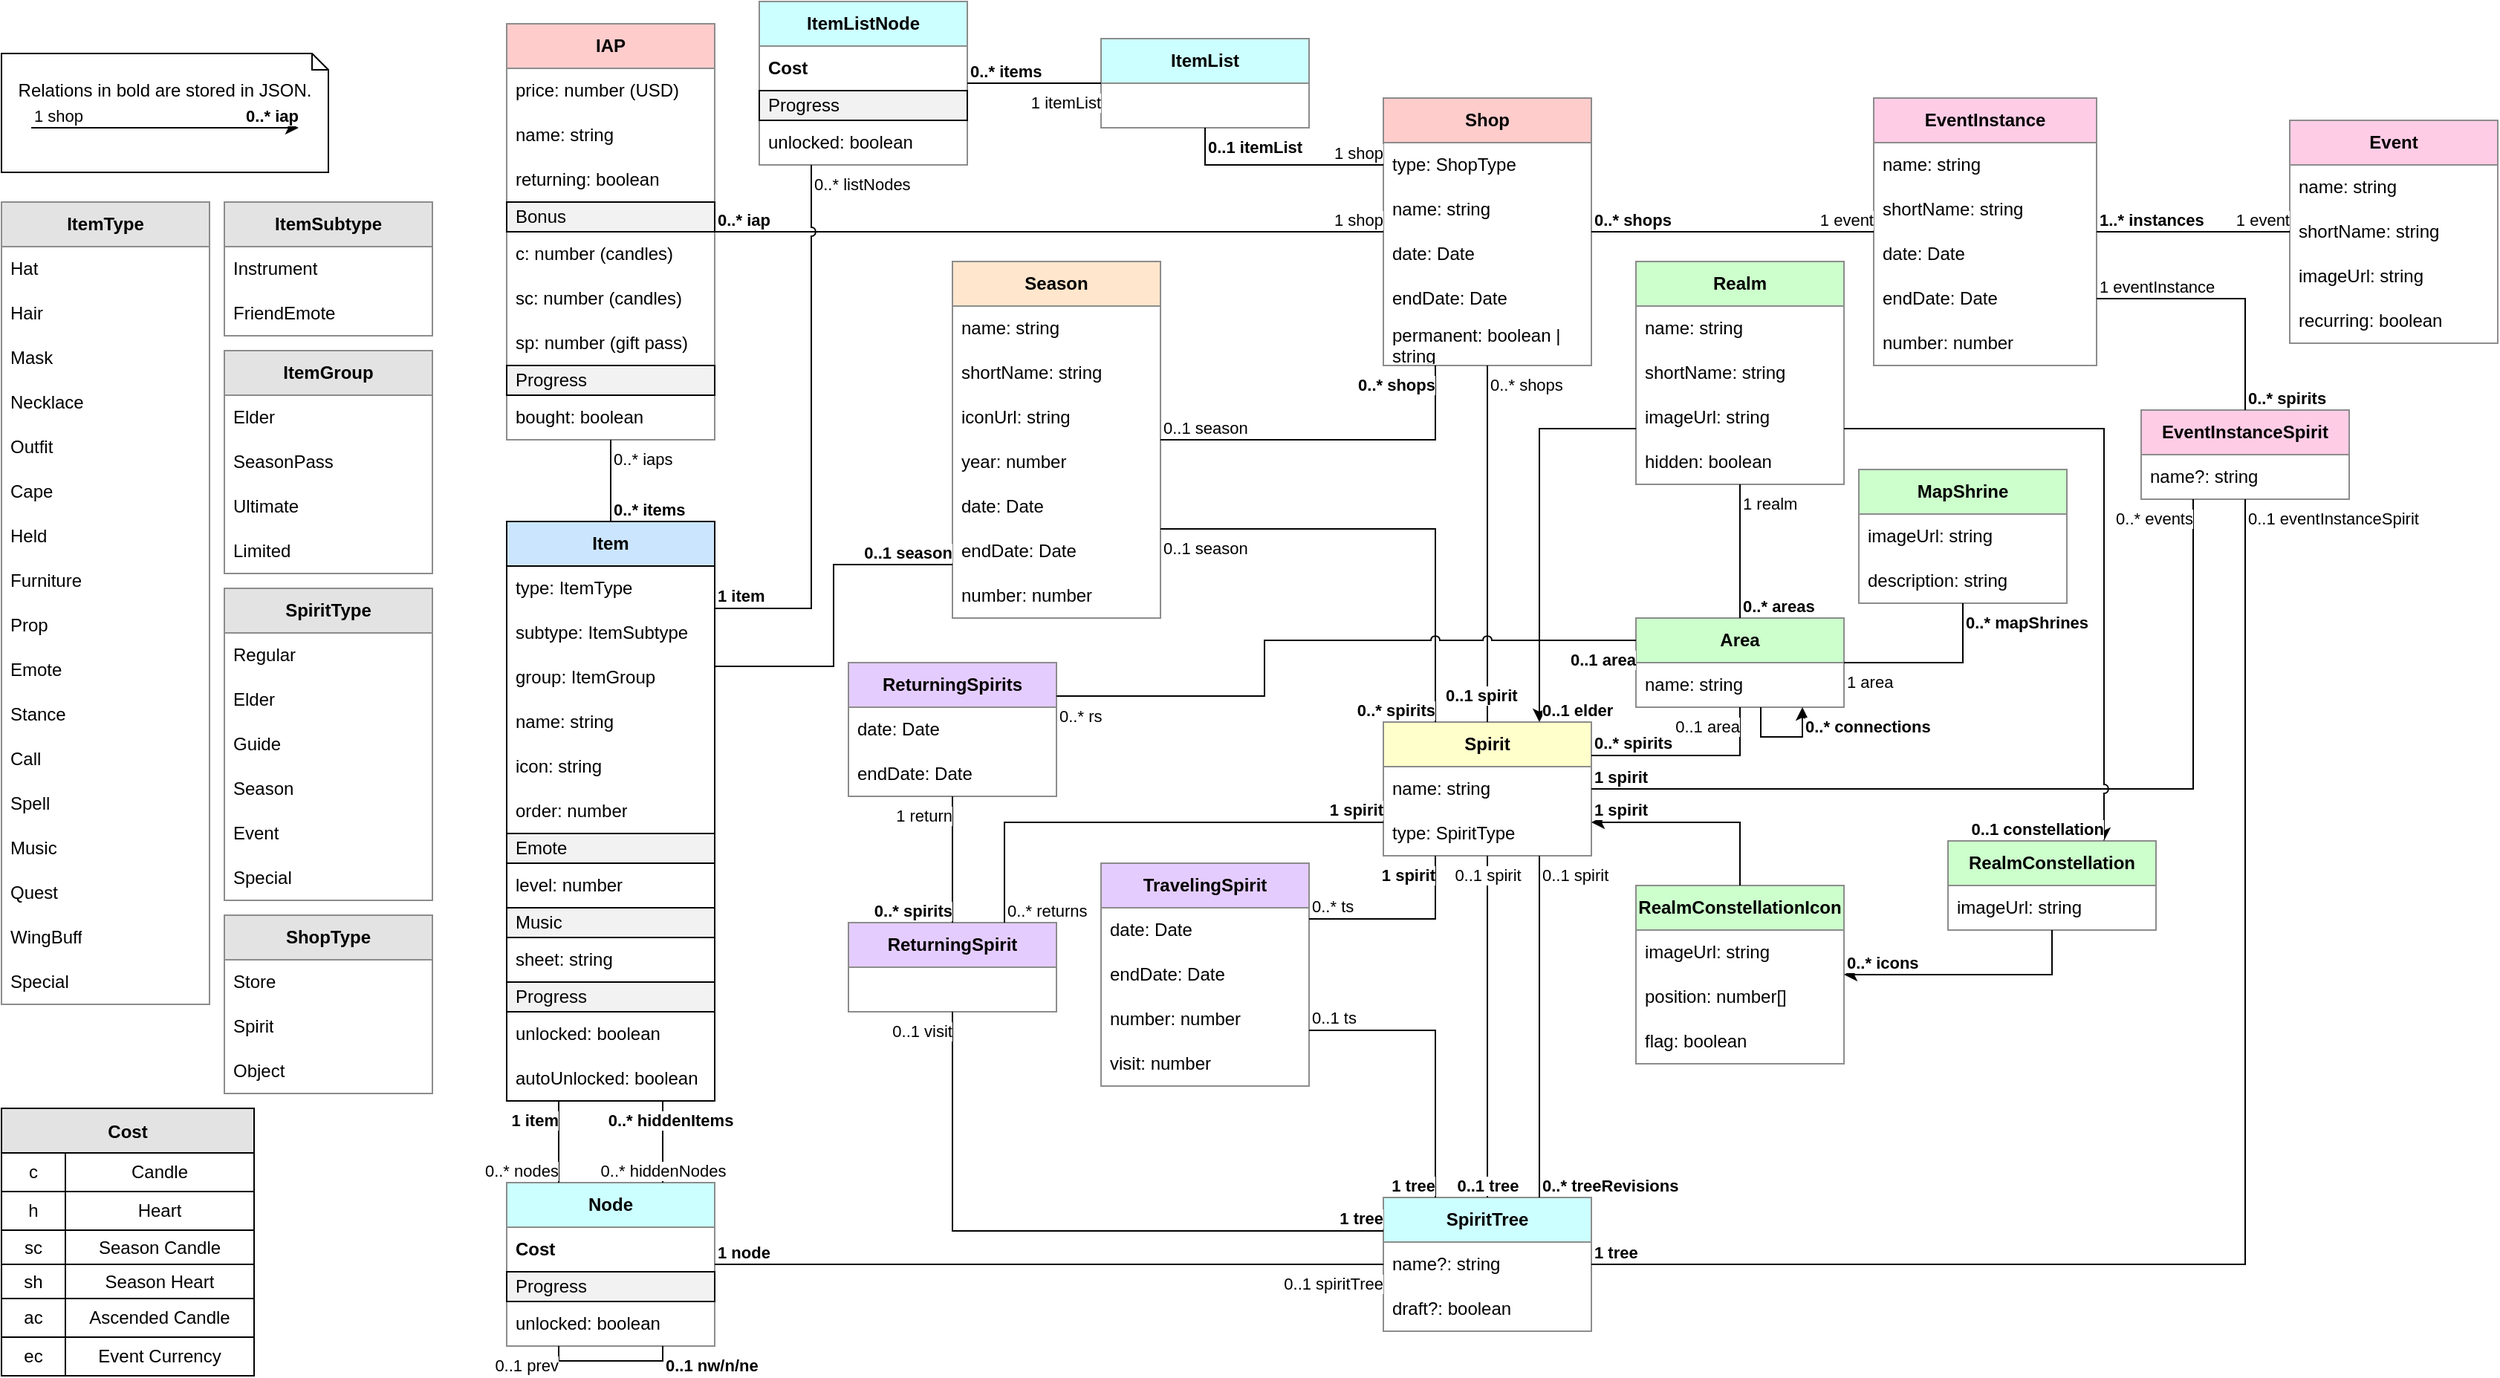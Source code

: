 <mxfile version="21.2.1" type="device">
  <diagram id="AXTahhfXZl82G2iCzhE3" name="Page-1">
    <mxGraphModel dx="1548" dy="2001" grid="1" gridSize="10" guides="1" tooltips="1" connect="1" arrows="1" fold="1" page="1" pageScale="1" pageWidth="850" pageHeight="1100" math="0" shadow="0">
      <root>
        <mxCell id="0" />
        <mxCell id="1" parent="0" />
        <mxCell id="K2BsHjy6juh8Ua25t9S5-1" value="Item" style="swimlane;fontStyle=1;childLayout=stackLayout;horizontal=1;startSize=30;horizontalStack=0;resizeParent=1;resizeParentMax=0;resizeLast=0;collapsible=1;marginBottom=0;whiteSpace=wrap;html=1;fillColor=#CCE5FF;fillStyle=auto;" parent="1" vertex="1">
          <mxGeometry x="420" y="-675" width="140" height="390" as="geometry" />
        </mxCell>
        <mxCell id="K2BsHjy6juh8Ua25t9S5-2" value="type: ItemType" style="text;strokeColor=none;fillColor=none;align=left;verticalAlign=middle;spacingLeft=4;spacingRight=4;overflow=hidden;points=[[0,0.5],[1,0.5]];portConstraint=eastwest;rotatable=0;whiteSpace=wrap;html=1;" parent="K2BsHjy6juh8Ua25t9S5-1" vertex="1">
          <mxGeometry y="30" width="140" height="30" as="geometry" />
        </mxCell>
        <mxCell id="CpMBo5jT-6ZhsACoMXyv-11" value="subtype: ItemSubtype" style="text;strokeColor=none;fillColor=none;align=left;verticalAlign=middle;spacingLeft=4;spacingRight=4;overflow=hidden;points=[[0,0.5],[1,0.5]];portConstraint=eastwest;rotatable=0;whiteSpace=wrap;html=1;" vertex="1" parent="K2BsHjy6juh8Ua25t9S5-1">
          <mxGeometry y="60" width="140" height="30" as="geometry" />
        </mxCell>
        <mxCell id="CpMBo5jT-6ZhsACoMXyv-12" value="group: ItemGroup&lt;br&gt;" style="text;strokeColor=none;fillColor=none;align=left;verticalAlign=middle;spacingLeft=4;spacingRight=4;overflow=hidden;points=[[0,0.5],[1,0.5]];portConstraint=eastwest;rotatable=0;whiteSpace=wrap;html=1;" vertex="1" parent="K2BsHjy6juh8Ua25t9S5-1">
          <mxGeometry y="90" width="140" height="30" as="geometry" />
        </mxCell>
        <mxCell id="K2BsHjy6juh8Ua25t9S5-3" value="name: string" style="text;strokeColor=none;fillColor=none;align=left;verticalAlign=middle;spacingLeft=4;spacingRight=4;overflow=hidden;points=[[0,0.5],[1,0.5]];portConstraint=eastwest;rotatable=0;whiteSpace=wrap;html=1;" parent="K2BsHjy6juh8Ua25t9S5-1" vertex="1">
          <mxGeometry y="120" width="140" height="30" as="geometry" />
        </mxCell>
        <mxCell id="K2BsHjy6juh8Ua25t9S5-5" value="icon: string" style="text;strokeColor=none;fillColor=none;align=left;verticalAlign=middle;spacingLeft=4;spacingRight=4;overflow=hidden;points=[[0,0.5],[1,0.5]];portConstraint=eastwest;rotatable=0;whiteSpace=wrap;html=1;" parent="K2BsHjy6juh8Ua25t9S5-1" vertex="1">
          <mxGeometry y="150" width="140" height="30" as="geometry" />
        </mxCell>
        <mxCell id="K2BsHjy6juh8Ua25t9S5-6" value="order: number" style="text;strokeColor=none;fillColor=none;align=left;verticalAlign=middle;spacingLeft=4;spacingRight=4;overflow=hidden;points=[[0,0.5],[1,0.5]];portConstraint=eastwest;rotatable=0;whiteSpace=wrap;html=1;" parent="K2BsHjy6juh8Ua25t9S5-1" vertex="1">
          <mxGeometry y="180" width="140" height="30" as="geometry" />
        </mxCell>
        <mxCell id="K2BsHjy6juh8Ua25t9S5-8" value="Emote" style="text;strokeColor=default;fillColor=#F2F2F2;align=left;verticalAlign=middle;spacingLeft=4;spacingRight=4;overflow=hidden;points=[[0,0.5],[1,0.5]];portConstraint=eastwest;rotatable=0;whiteSpace=wrap;html=1;" parent="K2BsHjy6juh8Ua25t9S5-1" vertex="1">
          <mxGeometry y="210" width="140" height="20" as="geometry" />
        </mxCell>
        <mxCell id="K2BsHjy6juh8Ua25t9S5-4" value="level: number" style="text;strokeColor=none;fillColor=none;align=left;verticalAlign=middle;spacingLeft=4;spacingRight=4;overflow=hidden;points=[[0,0.5],[1,0.5]];portConstraint=eastwest;rotatable=0;whiteSpace=wrap;html=1;" parent="K2BsHjy6juh8Ua25t9S5-1" vertex="1">
          <mxGeometry y="230" width="140" height="30" as="geometry" />
        </mxCell>
        <mxCell id="NMLMTX02bqpTLhXPdmmr-28" value="Music" style="text;strokeColor=default;fillColor=#F2F2F2;align=left;verticalAlign=middle;spacingLeft=4;spacingRight=4;overflow=hidden;points=[[0,0.5],[1,0.5]];portConstraint=eastwest;rotatable=0;whiteSpace=wrap;html=1;" parent="K2BsHjy6juh8Ua25t9S5-1" vertex="1">
          <mxGeometry y="260" width="140" height="20" as="geometry" />
        </mxCell>
        <mxCell id="NMLMTX02bqpTLhXPdmmr-27" value="sheet: string" style="text;strokeColor=none;fillColor=none;align=left;verticalAlign=middle;spacingLeft=4;spacingRight=4;overflow=hidden;points=[[0,0.5],[1,0.5]];portConstraint=eastwest;rotatable=0;whiteSpace=wrap;html=1;" parent="K2BsHjy6juh8Ua25t9S5-1" vertex="1">
          <mxGeometry y="280" width="140" height="30" as="geometry" />
        </mxCell>
        <mxCell id="K2BsHjy6juh8Ua25t9S5-9" value="Progress" style="text;strokeColor=default;fillColor=#F2F2F2;align=left;verticalAlign=middle;spacingLeft=4;spacingRight=4;overflow=hidden;points=[[0,0.5],[1,0.5]];portConstraint=eastwest;rotatable=0;whiteSpace=wrap;html=1;" parent="K2BsHjy6juh8Ua25t9S5-1" vertex="1">
          <mxGeometry y="310" width="140" height="20" as="geometry" />
        </mxCell>
        <mxCell id="K2BsHjy6juh8Ua25t9S5-10" value="unlocked: boolean" style="text;strokeColor=none;fillColor=none;align=left;verticalAlign=middle;spacingLeft=4;spacingRight=4;overflow=hidden;points=[[0,0.5],[1,0.5]];portConstraint=eastwest;rotatable=0;whiteSpace=wrap;html=1;" parent="K2BsHjy6juh8Ua25t9S5-1" vertex="1">
          <mxGeometry y="330" width="140" height="30" as="geometry" />
        </mxCell>
        <mxCell id="sDuxh0MpjBPP9tmrGERw-1" value="autoUnlocked: boolean" style="text;strokeColor=none;fillColor=none;align=left;verticalAlign=middle;spacingLeft=4;spacingRight=4;overflow=hidden;points=[[0,0.5],[1,0.5]];portConstraint=eastwest;rotatable=0;whiteSpace=wrap;html=1;" parent="K2BsHjy6juh8Ua25t9S5-1" vertex="1">
          <mxGeometry y="360" width="140" height="30" as="geometry" />
        </mxCell>
        <mxCell id="K2BsHjy6juh8Ua25t9S5-11" value="ItemType" style="swimlane;fontStyle=1;childLayout=stackLayout;horizontal=1;startSize=30;horizontalStack=0;resizeParent=1;resizeParentMax=0;resizeLast=0;collapsible=1;marginBottom=0;whiteSpace=wrap;html=1;fillStyle=auto;strokeColor=#8C8C8C;fillColor=#E3E3E3;" parent="1" vertex="1">
          <mxGeometry x="80" y="-890" width="140" height="540" as="geometry" />
        </mxCell>
        <mxCell id="K2BsHjy6juh8Ua25t9S5-12" value="Hat" style="text;strokeColor=none;fillColor=none;align=left;verticalAlign=middle;spacingLeft=4;spacingRight=4;overflow=hidden;points=[[0,0.5],[1,0.5]];portConstraint=eastwest;rotatable=0;whiteSpace=wrap;html=1;fillStyle=auto;" parent="K2BsHjy6juh8Ua25t9S5-11" vertex="1">
          <mxGeometry y="30" width="140" height="30" as="geometry" />
        </mxCell>
        <mxCell id="K2BsHjy6juh8Ua25t9S5-13" value="Hair" style="text;strokeColor=none;fillColor=none;align=left;verticalAlign=middle;spacingLeft=4;spacingRight=4;overflow=hidden;points=[[0,0.5],[1,0.5]];portConstraint=eastwest;rotatable=0;whiteSpace=wrap;html=1;fillStyle=auto;" parent="K2BsHjy6juh8Ua25t9S5-11" vertex="1">
          <mxGeometry y="60" width="140" height="30" as="geometry" />
        </mxCell>
        <mxCell id="K2BsHjy6juh8Ua25t9S5-14" value="Mask" style="text;strokeColor=none;fillColor=none;align=left;verticalAlign=middle;spacingLeft=4;spacingRight=4;overflow=hidden;points=[[0,0.5],[1,0.5]];portConstraint=eastwest;rotatable=0;whiteSpace=wrap;html=1;fillStyle=auto;" parent="K2BsHjy6juh8Ua25t9S5-11" vertex="1">
          <mxGeometry y="90" width="140" height="30" as="geometry" />
        </mxCell>
        <mxCell id="K2BsHjy6juh8Ua25t9S5-15" value="Necklace" style="text;strokeColor=none;fillColor=none;align=left;verticalAlign=middle;spacingLeft=4;spacingRight=4;overflow=hidden;points=[[0,0.5],[1,0.5]];portConstraint=eastwest;rotatable=0;whiteSpace=wrap;html=1;fillStyle=auto;" parent="K2BsHjy6juh8Ua25t9S5-11" vertex="1">
          <mxGeometry y="120" width="140" height="30" as="geometry" />
        </mxCell>
        <mxCell id="K2BsHjy6juh8Ua25t9S5-17" value="Outfit" style="text;strokeColor=none;fillColor=none;align=left;verticalAlign=middle;spacingLeft=4;spacingRight=4;overflow=hidden;points=[[0,0.5],[1,0.5]];portConstraint=eastwest;rotatable=0;whiteSpace=wrap;html=1;fillStyle=auto;" parent="K2BsHjy6juh8Ua25t9S5-11" vertex="1">
          <mxGeometry y="150" width="140" height="30" as="geometry" />
        </mxCell>
        <mxCell id="K2BsHjy6juh8Ua25t9S5-18" value="Cape" style="text;strokeColor=none;fillColor=none;align=left;verticalAlign=middle;spacingLeft=4;spacingRight=4;overflow=hidden;points=[[0,0.5],[1,0.5]];portConstraint=eastwest;rotatable=0;whiteSpace=wrap;html=1;fillStyle=auto;" parent="K2BsHjy6juh8Ua25t9S5-11" vertex="1">
          <mxGeometry y="180" width="140" height="30" as="geometry" />
        </mxCell>
        <mxCell id="K2BsHjy6juh8Ua25t9S5-20" value="Held" style="text;strokeColor=none;fillColor=none;align=left;verticalAlign=middle;spacingLeft=4;spacingRight=4;overflow=hidden;points=[[0,0.5],[1,0.5]];portConstraint=eastwest;rotatable=0;whiteSpace=wrap;html=1;fillStyle=auto;" parent="K2BsHjy6juh8Ua25t9S5-11" vertex="1">
          <mxGeometry y="210" width="140" height="30" as="geometry" />
        </mxCell>
        <mxCell id="j5jMq9Sn3-T2se1gt8Ah-1" value="Furniture" style="text;strokeColor=none;fillColor=none;align=left;verticalAlign=middle;spacingLeft=4;spacingRight=4;overflow=hidden;points=[[0,0.5],[1,0.5]];portConstraint=eastwest;rotatable=0;whiteSpace=wrap;html=1;fillStyle=auto;" parent="K2BsHjy6juh8Ua25t9S5-11" vertex="1">
          <mxGeometry y="240" width="140" height="30" as="geometry" />
        </mxCell>
        <mxCell id="K2BsHjy6juh8Ua25t9S5-19" value="Prop" style="text;strokeColor=none;fillColor=none;align=left;verticalAlign=middle;spacingLeft=4;spacingRight=4;overflow=hidden;points=[[0,0.5],[1,0.5]];portConstraint=eastwest;rotatable=0;whiteSpace=wrap;html=1;fillStyle=auto;" parent="K2BsHjy6juh8Ua25t9S5-11" vertex="1">
          <mxGeometry y="270" width="140" height="30" as="geometry" />
        </mxCell>
        <mxCell id="K2BsHjy6juh8Ua25t9S5-21" value="Emote" style="text;strokeColor=none;fillColor=none;align=left;verticalAlign=middle;spacingLeft=4;spacingRight=4;overflow=hidden;points=[[0,0.5],[1,0.5]];portConstraint=eastwest;rotatable=0;whiteSpace=wrap;html=1;fillStyle=auto;" parent="K2BsHjy6juh8Ua25t9S5-11" vertex="1">
          <mxGeometry y="300" width="140" height="30" as="geometry" />
        </mxCell>
        <mxCell id="K2BsHjy6juh8Ua25t9S5-22" value="Stance" style="text;strokeColor=none;fillColor=none;align=left;verticalAlign=middle;spacingLeft=4;spacingRight=4;overflow=hidden;points=[[0,0.5],[1,0.5]];portConstraint=eastwest;rotatable=0;whiteSpace=wrap;html=1;fillStyle=auto;" parent="K2BsHjy6juh8Ua25t9S5-11" vertex="1">
          <mxGeometry y="330" width="140" height="30" as="geometry" />
        </mxCell>
        <mxCell id="K2BsHjy6juh8Ua25t9S5-23" value="Call" style="text;strokeColor=none;fillColor=none;align=left;verticalAlign=middle;spacingLeft=4;spacingRight=4;overflow=hidden;points=[[0,0.5],[1,0.5]];portConstraint=eastwest;rotatable=0;whiteSpace=wrap;html=1;fillStyle=auto;" parent="K2BsHjy6juh8Ua25t9S5-11" vertex="1">
          <mxGeometry y="360" width="140" height="30" as="geometry" />
        </mxCell>
        <mxCell id="K2BsHjy6juh8Ua25t9S5-24" value="Spell" style="text;strokeColor=none;fillColor=none;align=left;verticalAlign=middle;spacingLeft=4;spacingRight=4;overflow=hidden;points=[[0,0.5],[1,0.5]];portConstraint=eastwest;rotatable=0;whiteSpace=wrap;html=1;fillStyle=auto;" parent="K2BsHjy6juh8Ua25t9S5-11" vertex="1">
          <mxGeometry y="390" width="140" height="30" as="geometry" />
        </mxCell>
        <mxCell id="K2BsHjy6juh8Ua25t9S5-25" value="Music" style="text;strokeColor=none;fillColor=none;align=left;verticalAlign=middle;spacingLeft=4;spacingRight=4;overflow=hidden;points=[[0,0.5],[1,0.5]];portConstraint=eastwest;rotatable=0;whiteSpace=wrap;html=1;fillStyle=auto;" parent="K2BsHjy6juh8Ua25t9S5-11" vertex="1">
          <mxGeometry y="420" width="140" height="30" as="geometry" />
        </mxCell>
        <mxCell id="K2BsHjy6juh8Ua25t9S5-26" value="Quest" style="text;strokeColor=none;fillColor=none;align=left;verticalAlign=middle;spacingLeft=4;spacingRight=4;overflow=hidden;points=[[0,0.5],[1,0.5]];portConstraint=eastwest;rotatable=0;whiteSpace=wrap;html=1;fillStyle=auto;" parent="K2BsHjy6juh8Ua25t9S5-11" vertex="1">
          <mxGeometry y="450" width="140" height="30" as="geometry" />
        </mxCell>
        <mxCell id="K2BsHjy6juh8Ua25t9S5-27" value="WingBuff" style="text;strokeColor=none;fillColor=none;align=left;verticalAlign=middle;spacingLeft=4;spacingRight=4;overflow=hidden;points=[[0,0.5],[1,0.5]];portConstraint=eastwest;rotatable=0;whiteSpace=wrap;html=1;fillStyle=auto;" parent="K2BsHjy6juh8Ua25t9S5-11" vertex="1">
          <mxGeometry y="480" width="140" height="30" as="geometry" />
        </mxCell>
        <mxCell id="K2BsHjy6juh8Ua25t9S5-28" value="Special" style="text;strokeColor=none;fillColor=none;align=left;verticalAlign=middle;spacingLeft=4;spacingRight=4;overflow=hidden;points=[[0,0.5],[1,0.5]];portConstraint=eastwest;rotatable=0;whiteSpace=wrap;html=1;fillStyle=auto;" parent="K2BsHjy6juh8Ua25t9S5-11" vertex="1">
          <mxGeometry y="510" width="140" height="30" as="geometry" />
        </mxCell>
        <mxCell id="K2BsHjy6juh8Ua25t9S5-38" value="Node" style="swimlane;fontStyle=1;childLayout=stackLayout;horizontal=1;startSize=30;horizontalStack=0;resizeParent=1;resizeParentMax=0;resizeLast=0;collapsible=1;marginBottom=0;whiteSpace=wrap;html=1;fillStyle=auto;strokeColor=#8C8C8C;fillColor=#CCFFFF;" parent="1" vertex="1">
          <mxGeometry x="420" y="-230" width="140" height="110" as="geometry" />
        </mxCell>
        <mxCell id="sDuxh0MpjBPP9tmrGERw-85" value="Cost" style="text;strokeColor=none;fillColor=none;align=left;verticalAlign=middle;spacingLeft=4;spacingRight=4;overflow=hidden;points=[[0,0.5],[1,0.5]];portConstraint=eastwest;rotatable=0;whiteSpace=wrap;html=1;fillStyle=auto;fontStyle=1" parent="K2BsHjy6juh8Ua25t9S5-38" vertex="1">
          <mxGeometry y="30" width="140" height="30" as="geometry" />
        </mxCell>
        <mxCell id="K2BsHjy6juh8Ua25t9S5-86" value="Progress" style="text;strokeColor=default;fillColor=#F2F2F2;align=left;verticalAlign=middle;spacingLeft=4;spacingRight=4;overflow=hidden;points=[[0,0.5],[1,0.5]];portConstraint=eastwest;rotatable=0;whiteSpace=wrap;html=1;" parent="K2BsHjy6juh8Ua25t9S5-38" vertex="1">
          <mxGeometry y="60" width="140" height="20" as="geometry" />
        </mxCell>
        <mxCell id="K2BsHjy6juh8Ua25t9S5-39" value="unlocked: boolean" style="text;strokeColor=none;fillColor=none;align=left;verticalAlign=middle;spacingLeft=4;spacingRight=4;overflow=hidden;points=[[0,0.5],[1,0.5]];portConstraint=eastwest;rotatable=0;whiteSpace=wrap;html=1;fillStyle=auto;" parent="K2BsHjy6juh8Ua25t9S5-38" vertex="1">
          <mxGeometry y="80" width="140" height="30" as="geometry" />
        </mxCell>
        <mxCell id="K2BsHjy6juh8Ua25t9S5-42" value="IAP" style="swimlane;fontStyle=1;childLayout=stackLayout;horizontal=1;startSize=30;horizontalStack=0;resizeParent=1;resizeParentMax=0;resizeLast=0;collapsible=1;marginBottom=0;whiteSpace=wrap;html=1;fillStyle=auto;strokeColor=#8C8C8C;fillColor=#FFCCCC;" parent="1" vertex="1">
          <mxGeometry x="420" y="-1010" width="140" height="280" as="geometry" />
        </mxCell>
        <mxCell id="K2BsHjy6juh8Ua25t9S5-43" value="price: number (USD)" style="text;strokeColor=none;fillColor=none;align=left;verticalAlign=middle;spacingLeft=4;spacingRight=4;overflow=hidden;points=[[0,0.5],[1,0.5]];portConstraint=eastwest;rotatable=0;whiteSpace=wrap;html=1;fillStyle=auto;" parent="K2BsHjy6juh8Ua25t9S5-42" vertex="1">
          <mxGeometry y="30" width="140" height="30" as="geometry" />
        </mxCell>
        <mxCell id="PBAJdNJp6wdwmji5P2WY-36" value="name: string" style="text;strokeColor=none;fillColor=none;align=left;verticalAlign=middle;spacingLeft=4;spacingRight=4;overflow=hidden;points=[[0,0.5],[1,0.5]];portConstraint=eastwest;rotatable=0;whiteSpace=wrap;html=1;fillStyle=auto;" parent="K2BsHjy6juh8Ua25t9S5-42" vertex="1">
          <mxGeometry y="60" width="140" height="30" as="geometry" />
        </mxCell>
        <mxCell id="PBAJdNJp6wdwmji5P2WY-37" value="returning: boolean" style="text;strokeColor=none;fillColor=none;align=left;verticalAlign=middle;spacingLeft=4;spacingRight=4;overflow=hidden;points=[[0,0.5],[1,0.5]];portConstraint=eastwest;rotatable=0;whiteSpace=wrap;html=1;fillStyle=auto;" parent="K2BsHjy6juh8Ua25t9S5-42" vertex="1">
          <mxGeometry y="90" width="140" height="30" as="geometry" />
        </mxCell>
        <mxCell id="PBAJdNJp6wdwmji5P2WY-38" value="Bonus" style="text;strokeColor=default;fillColor=#F2F2F2;align=left;verticalAlign=middle;spacingLeft=4;spacingRight=4;overflow=hidden;points=[[0,0.5],[1,0.5]];portConstraint=eastwest;rotatable=0;whiteSpace=wrap;html=1;" parent="K2BsHjy6juh8Ua25t9S5-42" vertex="1">
          <mxGeometry y="120" width="140" height="20" as="geometry" />
        </mxCell>
        <mxCell id="PBAJdNJp6wdwmji5P2WY-39" value="c: number (candles)" style="text;strokeColor=none;fillColor=none;align=left;verticalAlign=middle;spacingLeft=4;spacingRight=4;overflow=hidden;points=[[0,0.5],[1,0.5]];portConstraint=eastwest;rotatable=0;whiteSpace=wrap;html=1;fillStyle=auto;" parent="K2BsHjy6juh8Ua25t9S5-42" vertex="1">
          <mxGeometry y="140" width="140" height="30" as="geometry" />
        </mxCell>
        <mxCell id="PBAJdNJp6wdwmji5P2WY-40" value="sc: number (candles)" style="text;strokeColor=none;fillColor=none;align=left;verticalAlign=middle;spacingLeft=4;spacingRight=4;overflow=hidden;points=[[0,0.5],[1,0.5]];portConstraint=eastwest;rotatable=0;whiteSpace=wrap;html=1;fillStyle=auto;" parent="K2BsHjy6juh8Ua25t9S5-42" vertex="1">
          <mxGeometry y="170" width="140" height="30" as="geometry" />
        </mxCell>
        <mxCell id="PBAJdNJp6wdwmji5P2WY-41" value="sp: number (gift pass)" style="text;strokeColor=none;fillColor=none;align=left;verticalAlign=middle;spacingLeft=4;spacingRight=4;overflow=hidden;points=[[0,0.5],[1,0.5]];portConstraint=eastwest;rotatable=0;whiteSpace=wrap;html=1;fillStyle=auto;" parent="K2BsHjy6juh8Ua25t9S5-42" vertex="1">
          <mxGeometry y="200" width="140" height="30" as="geometry" />
        </mxCell>
        <mxCell id="KoGxkhm_v9NbhMUGpkAw-1" value="Progress" style="text;strokeColor=default;fillColor=#F2F2F2;align=left;verticalAlign=middle;spacingLeft=4;spacingRight=4;overflow=hidden;points=[[0,0.5],[1,0.5]];portConstraint=eastwest;rotatable=0;whiteSpace=wrap;html=1;" parent="K2BsHjy6juh8Ua25t9S5-42" vertex="1">
          <mxGeometry y="230" width="140" height="20" as="geometry" />
        </mxCell>
        <mxCell id="KoGxkhm_v9NbhMUGpkAw-2" value="bought: boolean" style="text;strokeColor=none;fillColor=none;align=left;verticalAlign=middle;spacingLeft=4;spacingRight=4;overflow=hidden;points=[[0,0.5],[1,0.5]];portConstraint=eastwest;rotatable=0;whiteSpace=wrap;html=1;" parent="K2BsHjy6juh8Ua25t9S5-42" vertex="1">
          <mxGeometry y="250" width="140" height="30" as="geometry" />
        </mxCell>
        <mxCell id="K2BsHjy6juh8Ua25t9S5-44" value="Area" style="swimlane;fontStyle=1;childLayout=stackLayout;horizontal=1;startSize=30;horizontalStack=0;resizeParent=1;resizeParentMax=0;resizeLast=0;collapsible=1;marginBottom=0;whiteSpace=wrap;html=1;fillStyle=auto;strokeColor=#8C8C8C;fillColor=#CCFFCC;" parent="1" vertex="1">
          <mxGeometry x="1180" y="-610" width="140" height="60" as="geometry" />
        </mxCell>
        <mxCell id="K2BsHjy6juh8Ua25t9S5-45" value="name: string" style="text;strokeColor=none;fillColor=none;align=left;verticalAlign=middle;spacingLeft=4;spacingRight=4;overflow=hidden;points=[[0,0.5],[1,0.5]];portConstraint=eastwest;rotatable=0;whiteSpace=wrap;html=1;fillStyle=auto;" parent="K2BsHjy6juh8Ua25t9S5-44" vertex="1">
          <mxGeometry y="30" width="140" height="30" as="geometry" />
        </mxCell>
        <mxCell id="K2BsHjy6juh8Ua25t9S5-46" value="Realm" style="swimlane;fontStyle=1;childLayout=stackLayout;horizontal=1;startSize=30;horizontalStack=0;resizeParent=1;resizeParentMax=0;resizeLast=0;collapsible=1;marginBottom=0;whiteSpace=wrap;html=1;fillStyle=auto;strokeColor=#8C8C8C;fillColor=#CCFFCC;" parent="1" vertex="1">
          <mxGeometry x="1180" y="-850" width="140" height="150" as="geometry" />
        </mxCell>
        <mxCell id="K2BsHjy6juh8Ua25t9S5-47" value="name: string" style="text;strokeColor=none;fillColor=none;align=left;verticalAlign=middle;spacingLeft=4;spacingRight=4;overflow=hidden;points=[[0,0.5],[1,0.5]];portConstraint=eastwest;rotatable=0;whiteSpace=wrap;html=1;fillStyle=auto;" parent="K2BsHjy6juh8Ua25t9S5-46" vertex="1">
          <mxGeometry y="30" width="140" height="30" as="geometry" />
        </mxCell>
        <mxCell id="K2BsHjy6juh8Ua25t9S5-91" value="shortName: string" style="text;strokeColor=none;fillColor=none;align=left;verticalAlign=middle;spacingLeft=4;spacingRight=4;overflow=hidden;points=[[0,0.5],[1,0.5]];portConstraint=eastwest;rotatable=0;whiteSpace=wrap;html=1;fillStyle=auto;" parent="K2BsHjy6juh8Ua25t9S5-46" vertex="1">
          <mxGeometry y="60" width="140" height="30" as="geometry" />
        </mxCell>
        <mxCell id="K2BsHjy6juh8Ua25t9S5-93" value="imageUrl: string" style="text;strokeColor=none;fillColor=none;align=left;verticalAlign=middle;spacingLeft=4;spacingRight=4;overflow=hidden;points=[[0,0.5],[1,0.5]];portConstraint=eastwest;rotatable=0;whiteSpace=wrap;html=1;fillStyle=auto;" parent="K2BsHjy6juh8Ua25t9S5-46" vertex="1">
          <mxGeometry y="90" width="140" height="30" as="geometry" />
        </mxCell>
        <mxCell id="K2BsHjy6juh8Ua25t9S5-92" value="hidden: boolean" style="text;strokeColor=none;fillColor=none;align=left;verticalAlign=middle;spacingLeft=4;spacingRight=4;overflow=hidden;points=[[0,0.5],[1,0.5]];portConstraint=eastwest;rotatable=0;whiteSpace=wrap;html=1;fillStyle=auto;" parent="K2BsHjy6juh8Ua25t9S5-46" vertex="1">
          <mxGeometry y="120" width="140" height="30" as="geometry" />
        </mxCell>
        <mxCell id="K2BsHjy6juh8Ua25t9S5-48" value="Event" style="swimlane;fontStyle=1;childLayout=stackLayout;horizontal=1;startSize=30;horizontalStack=0;resizeParent=1;resizeParentMax=0;resizeLast=0;collapsible=1;marginBottom=0;whiteSpace=wrap;html=1;fillStyle=auto;strokeColor=#8C8C8C;fillColor=#FFCCE6;" parent="1" vertex="1">
          <mxGeometry x="1620" y="-945" width="140" height="150" as="geometry" />
        </mxCell>
        <mxCell id="K2BsHjy6juh8Ua25t9S5-49" value="name: string" style="text;strokeColor=none;fillColor=none;align=left;verticalAlign=middle;spacingLeft=4;spacingRight=4;overflow=hidden;points=[[0,0.5],[1,0.5]];portConstraint=eastwest;rotatable=0;whiteSpace=wrap;html=1;fillStyle=auto;" parent="K2BsHjy6juh8Ua25t9S5-48" vertex="1">
          <mxGeometry y="30" width="140" height="30" as="geometry" />
        </mxCell>
        <mxCell id="2j3xQ5tauhkqNJbTZgJY-1" value="shortName: string" style="text;strokeColor=none;fillColor=none;align=left;verticalAlign=middle;spacingLeft=4;spacingRight=4;overflow=hidden;points=[[0,0.5],[1,0.5]];portConstraint=eastwest;rotatable=0;whiteSpace=wrap;html=1;fillStyle=auto;" parent="K2BsHjy6juh8Ua25t9S5-48" vertex="1">
          <mxGeometry y="60" width="140" height="30" as="geometry" />
        </mxCell>
        <mxCell id="V0djV3tH_5kUoq27LHzC-12" value="imageUrl: string" style="text;strokeColor=none;fillColor=none;align=left;verticalAlign=middle;spacingLeft=4;spacingRight=4;overflow=hidden;points=[[0,0.5],[1,0.5]];portConstraint=eastwest;rotatable=0;whiteSpace=wrap;html=1;fillStyle=auto;" parent="K2BsHjy6juh8Ua25t9S5-48" vertex="1">
          <mxGeometry y="90" width="140" height="30" as="geometry" />
        </mxCell>
        <mxCell id="V0djV3tH_5kUoq27LHzC-13" value="recurring: boolean" style="text;strokeColor=none;fillColor=none;align=left;verticalAlign=middle;spacingLeft=4;spacingRight=4;overflow=hidden;points=[[0,0.5],[1,0.5]];portConstraint=eastwest;rotatable=0;whiteSpace=wrap;html=1;fillStyle=auto;" parent="K2BsHjy6juh8Ua25t9S5-48" vertex="1">
          <mxGeometry y="120" width="140" height="30" as="geometry" />
        </mxCell>
        <mxCell id="K2BsHjy6juh8Ua25t9S5-50" value="ReturningSpirits" style="swimlane;fontStyle=1;childLayout=stackLayout;horizontal=1;startSize=30;horizontalStack=0;resizeParent=1;resizeParentMax=0;resizeLast=0;collapsible=1;marginBottom=0;whiteSpace=wrap;html=1;fillStyle=auto;strokeColor=#8C8C8C;fillColor=#E5CCFF;" parent="1" vertex="1">
          <mxGeometry x="650" y="-580" width="140" height="90" as="geometry" />
        </mxCell>
        <mxCell id="K2BsHjy6juh8Ua25t9S5-51" value="date: Date" style="text;strokeColor=none;fillColor=none;align=left;verticalAlign=middle;spacingLeft=4;spacingRight=4;overflow=hidden;points=[[0,0.5],[1,0.5]];portConstraint=eastwest;rotatable=0;whiteSpace=wrap;html=1;fillStyle=auto;" parent="K2BsHjy6juh8Ua25t9S5-50" vertex="1">
          <mxGeometry y="30" width="140" height="30" as="geometry" />
        </mxCell>
        <mxCell id="V0djV3tH_5kUoq27LHzC-73" value="endDate: Date" style="text;strokeColor=none;fillColor=none;align=left;verticalAlign=middle;spacingLeft=4;spacingRight=4;overflow=hidden;points=[[0,0.5],[1,0.5]];portConstraint=eastwest;rotatable=0;whiteSpace=wrap;html=1;fillStyle=auto;" parent="K2BsHjy6juh8Ua25t9S5-50" vertex="1">
          <mxGeometry y="60" width="140" height="30" as="geometry" />
        </mxCell>
        <mxCell id="K2BsHjy6juh8Ua25t9S5-52" value="ReturningSpirit" style="swimlane;fontStyle=1;childLayout=stackLayout;horizontal=1;startSize=30;horizontalStack=0;resizeParent=1;resizeParentMax=0;resizeLast=0;collapsible=1;marginBottom=0;whiteSpace=wrap;html=1;fillStyle=auto;strokeColor=#8C8C8C;fillColor=#E5CCFF;" parent="1" vertex="1">
          <mxGeometry x="650" y="-405" width="140" height="60" as="geometry" />
        </mxCell>
        <mxCell id="K2BsHjy6juh8Ua25t9S5-54" value="Season" style="swimlane;fontStyle=1;childLayout=stackLayout;horizontal=1;startSize=30;horizontalStack=0;resizeParent=1;resizeParentMax=0;resizeLast=0;collapsible=1;marginBottom=0;whiteSpace=wrap;html=1;fillStyle=auto;strokeColor=#8C8C8C;fillColor=#FFE6CC;" parent="1" vertex="1">
          <mxGeometry x="720" y="-850" width="140" height="240" as="geometry" />
        </mxCell>
        <mxCell id="K2BsHjy6juh8Ua25t9S5-55" value="name: string" style="text;strokeColor=none;fillColor=none;align=left;verticalAlign=middle;spacingLeft=4;spacingRight=4;overflow=hidden;points=[[0,0.5],[1,0.5]];portConstraint=eastwest;rotatable=0;whiteSpace=wrap;html=1;fillStyle=auto;" parent="K2BsHjy6juh8Ua25t9S5-54" vertex="1">
          <mxGeometry y="30" width="140" height="30" as="geometry" />
        </mxCell>
        <mxCell id="V0djV3tH_5kUoq27LHzC-84" value="shortName: string" style="text;strokeColor=none;fillColor=none;align=left;verticalAlign=middle;spacingLeft=4;spacingRight=4;overflow=hidden;points=[[0,0.5],[1,0.5]];portConstraint=eastwest;rotatable=0;whiteSpace=wrap;html=1;fillStyle=auto;" parent="K2BsHjy6juh8Ua25t9S5-54" vertex="1">
          <mxGeometry y="60" width="140" height="30" as="geometry" />
        </mxCell>
        <mxCell id="V0djV3tH_5kUoq27LHzC-83" value="iconUrl: string" style="text;strokeColor=none;fillColor=none;align=left;verticalAlign=middle;spacingLeft=4;spacingRight=4;overflow=hidden;points=[[0,0.5],[1,0.5]];portConstraint=eastwest;rotatable=0;whiteSpace=wrap;html=1;fillStyle=auto;" parent="K2BsHjy6juh8Ua25t9S5-54" vertex="1">
          <mxGeometry y="90" width="140" height="30" as="geometry" />
        </mxCell>
        <mxCell id="V0djV3tH_5kUoq27LHzC-85" value="year: number" style="text;strokeColor=none;fillColor=none;align=left;verticalAlign=middle;spacingLeft=4;spacingRight=4;overflow=hidden;points=[[0,0.5],[1,0.5]];portConstraint=eastwest;rotatable=0;whiteSpace=wrap;html=1;fillStyle=auto;" parent="K2BsHjy6juh8Ua25t9S5-54" vertex="1">
          <mxGeometry y="120" width="140" height="30" as="geometry" />
        </mxCell>
        <mxCell id="V0djV3tH_5kUoq27LHzC-86" value="date: Date" style="text;strokeColor=none;fillColor=none;align=left;verticalAlign=middle;spacingLeft=4;spacingRight=4;overflow=hidden;points=[[0,0.5],[1,0.5]];portConstraint=eastwest;rotatable=0;whiteSpace=wrap;html=1;fillStyle=auto;" parent="K2BsHjy6juh8Ua25t9S5-54" vertex="1">
          <mxGeometry y="150" width="140" height="30" as="geometry" />
        </mxCell>
        <mxCell id="V0djV3tH_5kUoq27LHzC-88" value="endDate: Date" style="text;strokeColor=none;fillColor=none;align=left;verticalAlign=middle;spacingLeft=4;spacingRight=4;overflow=hidden;points=[[0,0.5],[1,0.5]];portConstraint=eastwest;rotatable=0;whiteSpace=wrap;html=1;fillStyle=auto;" parent="K2BsHjy6juh8Ua25t9S5-54" vertex="1">
          <mxGeometry y="180" width="140" height="30" as="geometry" />
        </mxCell>
        <mxCell id="V0djV3tH_5kUoq27LHzC-89" value="number: number" style="text;strokeColor=none;fillColor=none;align=left;verticalAlign=middle;spacingLeft=4;spacingRight=4;overflow=hidden;points=[[0,0.5],[1,0.5]];portConstraint=eastwest;rotatable=0;whiteSpace=wrap;html=1;fillStyle=auto;" parent="K2BsHjy6juh8Ua25t9S5-54" vertex="1">
          <mxGeometry y="210" width="140" height="30" as="geometry" />
        </mxCell>
        <mxCell id="K2BsHjy6juh8Ua25t9S5-56" value="Shop&lt;span style=&quot;color: rgba(0, 0, 0, 0); font-family: monospace; font-size: 0px; text-align: start;&quot;&gt;%3CmxGraphModel%3E%3Croot%3E%3CmxCell%20id%3D%220%22%2F%3E%3CmxCell%20id%3D%221%22%20parent%3D%220%22%2F%3E%3CmxCell%20id%3D%222%22%20value%3D%22IAP%22%20style%3D%22swimlane%3BfontStyle%3D0%3BchildLayout%3DstackLayout%3Bhorizontal%3D1%3BstartSize%3D30%3BhorizontalStack%3D0%3BresizeParent%3D1%3BresizeParentMax%3D0%3BresizeLast%3D0%3Bcollapsible%3D1%3BmarginBottom%3D0%3BwhiteSpace%3Dwrap%3Bhtml%3D1%3BfillStyle%3Dauto%3BstrokeColor%3D%238C8C8C%3BfillColor%3D%23E3E3E3%3B%22%20vertex%3D%221%22%20parent%3D%221%22%3E%3CmxGeometry%20x%3D%22740%22%20y%3D%22250%22%20width%3D%22140%22%20height%3D%2260%22%20as%3D%22geometry%22%2F%3E%3C%2FmxCell%3E%3CmxCell%20id%3D%223%22%20value%3D%22Item%201%22%20style%3D%22text%3BstrokeColor%3Dnone%3BfillColor%3Dnone%3Balign%3Dleft%3BverticalAlign%3Dmiddle%3BspacingLeft%3D4%3BspacingRight%3D4%3Boverflow%3Dhidden%3Bpoints%3D%5B%5B0%2C0.5%5D%2C%5B1%2C0.5%5D%5D%3BportConstraint%3Deastwest%3Brotatable%3D0%3BwhiteSpace%3Dwrap%3Bhtml%3D1%3BfillStyle%3Dauto%3B%22%20vertex%3D%221%22%20parent%3D%222%22%3E%3CmxGeometry%20y%3D%2230%22%20width%3D%22140%22%20height%3D%2230%22%20as%3D%22geometry%22%2F%3E%3C%2FmxCell%3E%3C%2Froot%3E%3C%2FmxGraphModel%3E&lt;/span&gt;" style="swimlane;fontStyle=1;childLayout=stackLayout;horizontal=1;startSize=30;horizontalStack=0;resizeParent=1;resizeParentMax=0;resizeLast=0;collapsible=1;marginBottom=0;whiteSpace=wrap;html=1;fillStyle=auto;strokeColor=#8C8C8C;fillColor=#FFCCCC;" parent="1" vertex="1">
          <mxGeometry x="1010" y="-960" width="140" height="180" as="geometry" />
        </mxCell>
        <mxCell id="KoGxkhm_v9NbhMUGpkAw-10" value="type: ShopType" style="text;strokeColor=none;fillColor=none;align=left;verticalAlign=middle;spacingLeft=4;spacingRight=4;overflow=hidden;points=[[0,0.5],[1,0.5]];portConstraint=eastwest;rotatable=0;whiteSpace=wrap;html=1;fillStyle=auto;" parent="K2BsHjy6juh8Ua25t9S5-56" vertex="1">
          <mxGeometry y="30" width="140" height="30" as="geometry" />
        </mxCell>
        <mxCell id="KoGxkhm_v9NbhMUGpkAw-11" value="name: string" style="text;strokeColor=none;fillColor=none;align=left;verticalAlign=middle;spacingLeft=4;spacingRight=4;overflow=hidden;points=[[0,0.5],[1,0.5]];portConstraint=eastwest;rotatable=0;whiteSpace=wrap;html=1;fillStyle=auto;" parent="K2BsHjy6juh8Ua25t9S5-56" vertex="1">
          <mxGeometry y="60" width="140" height="30" as="geometry" />
        </mxCell>
        <mxCell id="KoGxkhm_v9NbhMUGpkAw-12" value="date: Date" style="text;strokeColor=none;fillColor=none;align=left;verticalAlign=middle;spacingLeft=4;spacingRight=4;overflow=hidden;points=[[0,0.5],[1,0.5]];portConstraint=eastwest;rotatable=0;whiteSpace=wrap;html=1;fillStyle=auto;" parent="K2BsHjy6juh8Ua25t9S5-56" vertex="1">
          <mxGeometry y="90" width="140" height="30" as="geometry" />
        </mxCell>
        <mxCell id="K2BsHjy6juh8Ua25t9S5-57" value="endDate: Date" style="text;strokeColor=none;fillColor=none;align=left;verticalAlign=middle;spacingLeft=4;spacingRight=4;overflow=hidden;points=[[0,0.5],[1,0.5]];portConstraint=eastwest;rotatable=0;whiteSpace=wrap;html=1;fillStyle=auto;" parent="K2BsHjy6juh8Ua25t9S5-56" vertex="1">
          <mxGeometry y="120" width="140" height="30" as="geometry" />
        </mxCell>
        <mxCell id="V0djV3tH_5kUoq27LHzC-3" value="permanent: boolean | string" style="text;strokeColor=none;fillColor=none;align=left;verticalAlign=middle;spacingLeft=4;spacingRight=4;overflow=hidden;points=[[0,0.5],[1,0.5]];portConstraint=eastwest;rotatable=0;whiteSpace=wrap;html=1;fillStyle=auto;" parent="K2BsHjy6juh8Ua25t9S5-56" vertex="1">
          <mxGeometry y="150" width="140" height="30" as="geometry" />
        </mxCell>
        <mxCell id="K2BsHjy6juh8Ua25t9S5-58" value="SpiritTree" style="swimlane;fontStyle=1;childLayout=stackLayout;horizontal=1;startSize=30;horizontalStack=0;resizeParent=1;resizeParentMax=0;resizeLast=0;collapsible=1;marginBottom=0;whiteSpace=wrap;html=1;fillStyle=auto;strokeColor=#8C8C8C;fillColor=#CCFFFF;" parent="1" vertex="1">
          <mxGeometry x="1010" y="-220" width="140" height="90" as="geometry" />
        </mxCell>
        <mxCell id="Gt4cbnQS-56TKg6E3-HL-1" value="name?: string" style="text;strokeColor=none;fillColor=none;align=left;verticalAlign=middle;spacingLeft=4;spacingRight=4;overflow=hidden;points=[[0,0.5],[1,0.5]];portConstraint=eastwest;rotatable=0;whiteSpace=wrap;html=1;fillStyle=auto;" parent="K2BsHjy6juh8Ua25t9S5-58" vertex="1">
          <mxGeometry y="30" width="140" height="30" as="geometry" />
        </mxCell>
        <mxCell id="Gt4cbnQS-56TKg6E3-HL-2" value="draft?: boolean" style="text;strokeColor=none;fillColor=none;align=left;verticalAlign=middle;spacingLeft=4;spacingRight=4;overflow=hidden;points=[[0,0.5],[1,0.5]];portConstraint=eastwest;rotatable=0;whiteSpace=wrap;html=1;fillStyle=auto;" parent="K2BsHjy6juh8Ua25t9S5-58" vertex="1">
          <mxGeometry y="60" width="140" height="30" as="geometry" />
        </mxCell>
        <mxCell id="K2BsHjy6juh8Ua25t9S5-60" value="Spirit" style="swimlane;fontStyle=1;childLayout=stackLayout;horizontal=1;startSize=30;horizontalStack=0;resizeParent=1;resizeParentMax=0;resizeLast=0;collapsible=1;marginBottom=0;whiteSpace=wrap;html=1;fillStyle=auto;strokeColor=#8C8C8C;fillColor=#FFFFCC;" parent="1" vertex="1">
          <mxGeometry x="1010" y="-540" width="140" height="90" as="geometry" />
        </mxCell>
        <mxCell id="K2BsHjy6juh8Ua25t9S5-61" value="name: string" style="text;strokeColor=none;fillColor=none;align=left;verticalAlign=middle;spacingLeft=4;spacingRight=4;overflow=hidden;points=[[0,0.5],[1,0.5]];portConstraint=eastwest;rotatable=0;whiteSpace=wrap;html=1;fillStyle=auto;" parent="K2BsHjy6juh8Ua25t9S5-60" vertex="1">
          <mxGeometry y="30" width="140" height="30" as="geometry" />
        </mxCell>
        <mxCell id="PBAJdNJp6wdwmji5P2WY-10" value="type: SpiritType" style="text;strokeColor=none;fillColor=none;align=left;verticalAlign=middle;spacingLeft=4;spacingRight=4;overflow=hidden;points=[[0,0.5],[1,0.5]];portConstraint=eastwest;rotatable=0;whiteSpace=wrap;html=1;fillStyle=auto;" parent="K2BsHjy6juh8Ua25t9S5-60" vertex="1">
          <mxGeometry y="60" width="140" height="30" as="geometry" />
        </mxCell>
        <mxCell id="K2BsHjy6juh8Ua25t9S5-62" value="TravelingSpirit" style="swimlane;fontStyle=1;childLayout=stackLayout;horizontal=1;startSize=30;horizontalStack=0;resizeParent=1;resizeParentMax=0;resizeLast=0;collapsible=1;marginBottom=0;whiteSpace=wrap;html=1;fillStyle=auto;strokeColor=#8C8C8C;fillColor=#E5CCFF;" parent="1" vertex="1">
          <mxGeometry x="820" y="-445" width="140" height="150" as="geometry" />
        </mxCell>
        <mxCell id="V0djV3tH_5kUoq27LHzC-66" value="date: Date" style="text;strokeColor=none;fillColor=none;align=left;verticalAlign=middle;spacingLeft=4;spacingRight=4;overflow=hidden;points=[[0,0.5],[1,0.5]];portConstraint=eastwest;rotatable=0;whiteSpace=wrap;html=1;fillStyle=auto;" parent="K2BsHjy6juh8Ua25t9S5-62" vertex="1">
          <mxGeometry y="30" width="140" height="30" as="geometry" />
        </mxCell>
        <mxCell id="K2BsHjy6juh8Ua25t9S5-63" value="endDate: Date" style="text;strokeColor=none;fillColor=none;align=left;verticalAlign=middle;spacingLeft=4;spacingRight=4;overflow=hidden;points=[[0,0.5],[1,0.5]];portConstraint=eastwest;rotatable=0;whiteSpace=wrap;html=1;fillStyle=auto;" parent="K2BsHjy6juh8Ua25t9S5-62" vertex="1">
          <mxGeometry y="60" width="140" height="30" as="geometry" />
        </mxCell>
        <mxCell id="V0djV3tH_5kUoq27LHzC-67" value="number: number" style="text;strokeColor=none;fillColor=none;align=left;verticalAlign=middle;spacingLeft=4;spacingRight=4;overflow=hidden;points=[[0,0.5],[1,0.5]];portConstraint=eastwest;rotatable=0;whiteSpace=wrap;html=1;fillStyle=auto;" parent="K2BsHjy6juh8Ua25t9S5-62" vertex="1">
          <mxGeometry y="90" width="140" height="30" as="geometry" />
        </mxCell>
        <mxCell id="V0djV3tH_5kUoq27LHzC-68" value="visit: number" style="text;strokeColor=none;fillColor=none;align=left;verticalAlign=middle;spacingLeft=4;spacingRight=4;overflow=hidden;points=[[0,0.5],[1,0.5]];portConstraint=eastwest;rotatable=0;whiteSpace=wrap;html=1;fillStyle=auto;" parent="K2BsHjy6juh8Ua25t9S5-62" vertex="1">
          <mxGeometry y="120" width="140" height="30" as="geometry" />
        </mxCell>
        <mxCell id="PBAJdNJp6wdwmji5P2WY-6" value="" style="endArrow=none;html=1;rounded=0;edgeStyle=orthogonalEdgeStyle;elbow=vertical;endFill=0;entryX=1;entryY=0.25;entryDx=0;entryDy=0;exitX=0.5;exitY=1;exitDx=0;exitDy=0;" parent="1" source="K2BsHjy6juh8Ua25t9S5-44" target="K2BsHjy6juh8Ua25t9S5-60" edge="1">
          <mxGeometry relative="1" as="geometry">
            <mxPoint x="810" y="-220" as="sourcePoint" />
            <mxPoint x="920" y="-220" as="targetPoint" />
          </mxGeometry>
        </mxCell>
        <mxCell id="PBAJdNJp6wdwmji5P2WY-7" value="&lt;br&gt;" style="edgeLabel;resizable=0;html=1;align=center;verticalAlign=middle;fillStyle=auto;strokeColor=#8C8C8C;fillColor=#E3E3E3;" parent="PBAJdNJp6wdwmji5P2WY-6" connectable="0" vertex="1">
          <mxGeometry relative="1" as="geometry" />
        </mxCell>
        <mxCell id="PBAJdNJp6wdwmji5P2WY-8" value="0..1 area" style="edgeLabel;resizable=0;html=1;align=right;verticalAlign=top;fillStyle=auto;strokeColor=#8C8C8C;fillColor=#E3E3E3;" parent="PBAJdNJp6wdwmji5P2WY-6" connectable="0" vertex="1">
          <mxGeometry x="-1" relative="1" as="geometry" />
        </mxCell>
        <mxCell id="PBAJdNJp6wdwmji5P2WY-9" value="0..* spirits" style="edgeLabel;resizable=0;html=1;align=left;verticalAlign=bottom;fillStyle=auto;strokeColor=#8C8C8C;fillColor=#E3E3E3;fontStyle=1" parent="PBAJdNJp6wdwmji5P2WY-6" connectable="0" vertex="1">
          <mxGeometry x="1" relative="1" as="geometry" />
        </mxCell>
        <mxCell id="PBAJdNJp6wdwmji5P2WY-52" value="" style="group" parent="1" connectable="0" vertex="1">
          <mxGeometry x="80" y="-990" width="220" height="80" as="geometry" />
        </mxCell>
        <mxCell id="PBAJdNJp6wdwmji5P2WY-47" value="Relations in bold are stored in JSON." style="shape=note2;boundedLbl=1;whiteSpace=wrap;html=1;size=11;verticalAlign=top;align=center;" parent="PBAJdNJp6wdwmji5P2WY-52" vertex="1">
          <mxGeometry width="220" height="80" as="geometry" />
        </mxCell>
        <mxCell id="PBAJdNJp6wdwmji5P2WY-48" value="" style="endArrow=classic;html=1;rounded=0;edgeStyle=orthogonalEdgeStyle;elbow=vertical;exitX=0.091;exitY=0.625;exitDx=0;exitDy=0;exitPerimeter=0;entryX=0.909;entryY=0.625;entryDx=0;entryDy=0;entryPerimeter=0;" parent="PBAJdNJp6wdwmji5P2WY-52" source="PBAJdNJp6wdwmji5P2WY-47" target="PBAJdNJp6wdwmji5P2WY-47" edge="1">
          <mxGeometry relative="1" as="geometry">
            <mxPoint x="-40" y="-30" as="sourcePoint" />
            <mxPoint x="240" y="-30" as="targetPoint" />
            <Array as="points">
              <mxPoint x="70" y="50" />
              <mxPoint x="70" y="50" />
            </Array>
          </mxGeometry>
        </mxCell>
        <mxCell id="PBAJdNJp6wdwmji5P2WY-49" value="&lt;br&gt;" style="edgeLabel;resizable=0;html=1;align=center;verticalAlign=middle;fillStyle=auto;strokeColor=#8C8C8C;fillColor=#E3E3E3;" parent="PBAJdNJp6wdwmji5P2WY-48" connectable="0" vertex="1">
          <mxGeometry relative="1" as="geometry" />
        </mxCell>
        <mxCell id="PBAJdNJp6wdwmji5P2WY-50" value="1 shop" style="edgeLabel;resizable=0;html=1;align=left;verticalAlign=bottom;fillStyle=auto;strokeColor=#8C8C8C;fillColor=#E3E3E3;" parent="PBAJdNJp6wdwmji5P2WY-48" connectable="0" vertex="1">
          <mxGeometry x="-1" relative="1" as="geometry" />
        </mxCell>
        <mxCell id="PBAJdNJp6wdwmji5P2WY-51" value="0..* iap" style="edgeLabel;resizable=0;html=1;align=right;verticalAlign=bottom;fillStyle=auto;strokeColor=#8C8C8C;fillColor=#E3E3E3;fontStyle=1" parent="PBAJdNJp6wdwmji5P2WY-48" connectable="0" vertex="1">
          <mxGeometry x="1" relative="1" as="geometry" />
        </mxCell>
        <mxCell id="KoGxkhm_v9NbhMUGpkAw-13" value="EventInstance" style="swimlane;fontStyle=1;childLayout=stackLayout;horizontal=1;startSize=30;horizontalStack=0;resizeParent=1;resizeParentMax=0;resizeLast=0;collapsible=1;marginBottom=0;whiteSpace=wrap;html=1;fillStyle=auto;strokeColor=#8C8C8C;fillColor=#FFCCE6;" parent="1" vertex="1">
          <mxGeometry x="1340" y="-960" width="150" height="180" as="geometry" />
        </mxCell>
        <mxCell id="2j3xQ5tauhkqNJbTZgJY-2" value="name: string" style="text;strokeColor=none;fillColor=none;align=left;verticalAlign=middle;spacingLeft=4;spacingRight=4;overflow=hidden;points=[[0,0.5],[1,0.5]];portConstraint=eastwest;rotatable=0;whiteSpace=wrap;html=1;fillStyle=auto;" parent="KoGxkhm_v9NbhMUGpkAw-13" vertex="1">
          <mxGeometry y="30" width="150" height="30" as="geometry" />
        </mxCell>
        <mxCell id="2j3xQ5tauhkqNJbTZgJY-3" value="shortName: string" style="text;strokeColor=none;fillColor=none;align=left;verticalAlign=middle;spacingLeft=4;spacingRight=4;overflow=hidden;points=[[0,0.5],[1,0.5]];portConstraint=eastwest;rotatable=0;whiteSpace=wrap;html=1;fillStyle=auto;" parent="KoGxkhm_v9NbhMUGpkAw-13" vertex="1">
          <mxGeometry y="60" width="150" height="30" as="geometry" />
        </mxCell>
        <mxCell id="KoGxkhm_v9NbhMUGpkAw-14" value="date: Date" style="text;strokeColor=none;fillColor=none;align=left;verticalAlign=middle;spacingLeft=4;spacingRight=4;overflow=hidden;points=[[0,0.5],[1,0.5]];portConstraint=eastwest;rotatable=0;whiteSpace=wrap;html=1;fillStyle=auto;" parent="KoGxkhm_v9NbhMUGpkAw-13" vertex="1">
          <mxGeometry y="90" width="150" height="30" as="geometry" />
        </mxCell>
        <mxCell id="V0djV3tH_5kUoq27LHzC-15" value="endDate: Date" style="text;strokeColor=none;fillColor=none;align=left;verticalAlign=middle;spacingLeft=4;spacingRight=4;overflow=hidden;points=[[0,0.5],[1,0.5]];portConstraint=eastwest;rotatable=0;whiteSpace=wrap;html=1;fillStyle=auto;" parent="KoGxkhm_v9NbhMUGpkAw-13" vertex="1">
          <mxGeometry y="120" width="150" height="30" as="geometry" />
        </mxCell>
        <mxCell id="V0djV3tH_5kUoq27LHzC-16" value="number: number" style="text;strokeColor=none;fillColor=none;align=left;verticalAlign=middle;spacingLeft=4;spacingRight=4;overflow=hidden;points=[[0,0.5],[1,0.5]];portConstraint=eastwest;rotatable=0;whiteSpace=wrap;html=1;fillStyle=auto;" parent="KoGxkhm_v9NbhMUGpkAw-13" vertex="1">
          <mxGeometry y="150" width="150" height="30" as="geometry" />
        </mxCell>
        <mxCell id="KoGxkhm_v9NbhMUGpkAw-79" value="" style="endArrow=none;html=1;rounded=0;edgeStyle=orthogonalEdgeStyle;elbow=vertical;endFill=0;" parent="1" source="KoGxkhm_v9NbhMUGpkAw-13" target="K2BsHjy6juh8Ua25t9S5-56" edge="1">
          <mxGeometry relative="1" as="geometry">
            <mxPoint x="850" y="-655" as="sourcePoint" />
            <mxPoint x="750" y="-415" as="targetPoint" />
          </mxGeometry>
        </mxCell>
        <mxCell id="KoGxkhm_v9NbhMUGpkAw-80" value="&lt;br&gt;" style="edgeLabel;resizable=0;html=1;align=center;verticalAlign=middle;fillStyle=auto;strokeColor=#8C8C8C;fillColor=#E3E3E3;" parent="KoGxkhm_v9NbhMUGpkAw-79" connectable="0" vertex="1">
          <mxGeometry relative="1" as="geometry" />
        </mxCell>
        <mxCell id="KoGxkhm_v9NbhMUGpkAw-81" value="1 event" style="edgeLabel;resizable=0;html=1;align=right;verticalAlign=bottom;fillStyle=auto;strokeColor=#8C8C8C;fillColor=#E3E3E3;" parent="KoGxkhm_v9NbhMUGpkAw-79" connectable="0" vertex="1">
          <mxGeometry x="-1" relative="1" as="geometry" />
        </mxCell>
        <mxCell id="KoGxkhm_v9NbhMUGpkAw-82" value="0..* shops" style="edgeLabel;resizable=0;html=1;align=left;verticalAlign=bottom;fillStyle=auto;strokeColor=#8C8C8C;fillColor=#E3E3E3;fontStyle=1" parent="KoGxkhm_v9NbhMUGpkAw-79" connectable="0" vertex="1">
          <mxGeometry x="1" relative="1" as="geometry" />
        </mxCell>
        <mxCell id="KoGxkhm_v9NbhMUGpkAw-83" value="" style="endArrow=none;html=1;rounded=0;edgeStyle=orthogonalEdgeStyle;elbow=vertical;endFill=0;exitX=0;exitY=0.5;exitDx=0;exitDy=0;entryX=1;entryY=0.5;entryDx=0;entryDy=0;" parent="1" source="K2BsHjy6juh8Ua25t9S5-56" target="K2BsHjy6juh8Ua25t9S5-42" edge="1">
          <mxGeometry relative="1" as="geometry">
            <mxPoint x="440" y="-660" as="sourcePoint" />
            <mxPoint x="250" y="-660" as="targetPoint" />
          </mxGeometry>
        </mxCell>
        <mxCell id="KoGxkhm_v9NbhMUGpkAw-84" value="&lt;br&gt;" style="edgeLabel;resizable=0;html=1;align=center;verticalAlign=middle;fillStyle=auto;strokeColor=#8C8C8C;fillColor=#E3E3E3;" parent="KoGxkhm_v9NbhMUGpkAw-83" connectable="0" vertex="1">
          <mxGeometry relative="1" as="geometry" />
        </mxCell>
        <mxCell id="KoGxkhm_v9NbhMUGpkAw-85" value="1 shop" style="edgeLabel;resizable=0;html=1;align=right;verticalAlign=bottom;fillStyle=auto;strokeColor=#8C8C8C;fillColor=#E3E3E3;" parent="KoGxkhm_v9NbhMUGpkAw-83" connectable="0" vertex="1">
          <mxGeometry x="-1" relative="1" as="geometry" />
        </mxCell>
        <mxCell id="KoGxkhm_v9NbhMUGpkAw-86" value="0..* iap" style="edgeLabel;resizable=0;html=1;align=left;verticalAlign=bottom;fillStyle=auto;strokeColor=#8C8C8C;fillColor=#E3E3E3;fontStyle=1" parent="KoGxkhm_v9NbhMUGpkAw-83" connectable="0" vertex="1">
          <mxGeometry x="1" relative="1" as="geometry" />
        </mxCell>
        <mxCell id="KoGxkhm_v9NbhMUGpkAw-87" value="" style="endArrow=none;html=1;rounded=0;edgeStyle=orthogonalEdgeStyle;elbow=vertical;endFill=0;" parent="1" source="K2BsHjy6juh8Ua25t9S5-42" target="K2BsHjy6juh8Ua25t9S5-1" edge="1">
          <mxGeometry relative="1" as="geometry">
            <mxPoint x="180" y="-520" as="sourcePoint" />
            <mxPoint x="180" y="-410" as="targetPoint" />
          </mxGeometry>
        </mxCell>
        <mxCell id="KoGxkhm_v9NbhMUGpkAw-88" value="&lt;br&gt;" style="edgeLabel;resizable=0;html=1;align=center;verticalAlign=middle;fillStyle=auto;strokeColor=#8C8C8C;fillColor=#E3E3E3;" parent="KoGxkhm_v9NbhMUGpkAw-87" connectable="0" vertex="1">
          <mxGeometry relative="1" as="geometry" />
        </mxCell>
        <mxCell id="KoGxkhm_v9NbhMUGpkAw-89" value="0..* iaps" style="edgeLabel;resizable=0;html=1;align=left;verticalAlign=top;fillStyle=auto;strokeColor=#8C8C8C;fillColor=#E3E3E3;" parent="KoGxkhm_v9NbhMUGpkAw-87" connectable="0" vertex="1">
          <mxGeometry x="-1" relative="1" as="geometry" />
        </mxCell>
        <mxCell id="KoGxkhm_v9NbhMUGpkAw-90" value="0..* items" style="edgeLabel;resizable=0;html=1;align=left;verticalAlign=bottom;fillStyle=auto;strokeColor=#8C8C8C;fillColor=#E3E3E3;fontStyle=1" parent="KoGxkhm_v9NbhMUGpkAw-87" connectable="0" vertex="1">
          <mxGeometry x="1" relative="1" as="geometry" />
        </mxCell>
        <mxCell id="KoGxkhm_v9NbhMUGpkAw-91" value="" style="endArrow=none;html=1;rounded=0;edgeStyle=orthogonalEdgeStyle;elbow=vertical;endFill=0;exitX=0.25;exitY=0;exitDx=0;exitDy=0;entryX=0.25;entryY=1;entryDx=0;entryDy=0;" parent="1" source="K2BsHjy6juh8Ua25t9S5-38" target="K2BsHjy6juh8Ua25t9S5-1" edge="1">
          <mxGeometry relative="1" as="geometry">
            <mxPoint x="360" y="-285" as="sourcePoint" />
            <mxPoint x="250" y="-285" as="targetPoint" />
          </mxGeometry>
        </mxCell>
        <mxCell id="KoGxkhm_v9NbhMUGpkAw-92" value="&lt;br&gt;" style="edgeLabel;resizable=0;html=1;align=center;verticalAlign=middle;fillStyle=auto;strokeColor=#8C8C8C;fillColor=#E3E3E3;" parent="KoGxkhm_v9NbhMUGpkAw-91" connectable="0" vertex="1">
          <mxGeometry relative="1" as="geometry" />
        </mxCell>
        <mxCell id="KoGxkhm_v9NbhMUGpkAw-93" value="0..* nodes" style="edgeLabel;resizable=0;html=1;align=right;verticalAlign=bottom;fillStyle=auto;strokeColor=#8C8C8C;fillColor=#E3E3E3;" parent="KoGxkhm_v9NbhMUGpkAw-91" connectable="0" vertex="1">
          <mxGeometry x="-1" relative="1" as="geometry" />
        </mxCell>
        <mxCell id="KoGxkhm_v9NbhMUGpkAw-94" value="1 item" style="edgeLabel;resizable=0;html=1;align=right;verticalAlign=top;fillStyle=auto;strokeColor=#8C8C8C;fillColor=#E3E3E3;fontStyle=1" parent="KoGxkhm_v9NbhMUGpkAw-91" connectable="0" vertex="1">
          <mxGeometry x="1" relative="1" as="geometry" />
        </mxCell>
        <mxCell id="KoGxkhm_v9NbhMUGpkAw-95" value="" style="endArrow=none;html=1;rounded=0;edgeStyle=orthogonalEdgeStyle;elbow=vertical;endFill=0;exitX=0;exitY=0.5;exitDx=0;exitDy=0;entryX=1;entryY=0.5;entryDx=0;entryDy=0;" parent="1" source="K2BsHjy6juh8Ua25t9S5-58" target="K2BsHjy6juh8Ua25t9S5-38" edge="1">
          <mxGeometry relative="1" as="geometry">
            <mxPoint x="920" y="-290" as="sourcePoint" />
            <mxPoint x="430" y="-325" as="targetPoint" />
          </mxGeometry>
        </mxCell>
        <mxCell id="KoGxkhm_v9NbhMUGpkAw-96" value="&lt;br&gt;" style="edgeLabel;resizable=0;html=1;align=center;verticalAlign=middle;fillStyle=auto;strokeColor=#8C8C8C;fillColor=#E3E3E3;" parent="KoGxkhm_v9NbhMUGpkAw-95" connectable="0" vertex="1">
          <mxGeometry relative="1" as="geometry" />
        </mxCell>
        <mxCell id="KoGxkhm_v9NbhMUGpkAw-97" value="0..1 spiritTree" style="edgeLabel;resizable=0;html=1;align=right;verticalAlign=top;fillStyle=auto;strokeColor=#8C8C8C;fillColor=#E3E3E3;" parent="KoGxkhm_v9NbhMUGpkAw-95" connectable="0" vertex="1">
          <mxGeometry x="-1" relative="1" as="geometry" />
        </mxCell>
        <mxCell id="KoGxkhm_v9NbhMUGpkAw-98" value="1 node" style="edgeLabel;resizable=0;html=1;align=left;verticalAlign=bottom;fillStyle=auto;strokeColor=#8C8C8C;fillColor=#E3E3E3;fontStyle=1" parent="KoGxkhm_v9NbhMUGpkAw-95" connectable="0" vertex="1">
          <mxGeometry x="1" relative="1" as="geometry" />
        </mxCell>
        <mxCell id="KoGxkhm_v9NbhMUGpkAw-99" value="" style="endArrow=none;html=1;rounded=0;edgeStyle=orthogonalEdgeStyle;elbow=vertical;endFill=0;exitX=0.25;exitY=1;exitDx=0;exitDy=0;entryX=0.75;entryY=1;entryDx=0;entryDy=0;" parent="1" source="K2BsHjy6juh8Ua25t9S5-38" target="K2BsHjy6juh8Ua25t9S5-38" edge="1">
          <mxGeometry relative="1" as="geometry">
            <mxPoint x="455" y="-180" as="sourcePoint" />
            <mxPoint x="525" y="-180" as="targetPoint" />
            <Array as="points">
              <mxPoint x="455" y="-110" />
              <mxPoint x="525" y="-110" />
            </Array>
          </mxGeometry>
        </mxCell>
        <mxCell id="KoGxkhm_v9NbhMUGpkAw-100" value="&lt;br&gt;" style="edgeLabel;resizable=0;html=1;align=center;verticalAlign=middle;fillStyle=auto;strokeColor=#8C8C8C;fillColor=#E3E3E3;" parent="KoGxkhm_v9NbhMUGpkAw-99" connectable="0" vertex="1">
          <mxGeometry relative="1" as="geometry" />
        </mxCell>
        <mxCell id="KoGxkhm_v9NbhMUGpkAw-101" value="0..1 prev" style="edgeLabel;resizable=0;html=1;align=right;verticalAlign=top;fillStyle=auto;strokeColor=#8C8C8C;fillColor=#E3E3E3;" parent="KoGxkhm_v9NbhMUGpkAw-99" connectable="0" vertex="1">
          <mxGeometry x="-1" relative="1" as="geometry" />
        </mxCell>
        <mxCell id="KoGxkhm_v9NbhMUGpkAw-102" value="0..1 nw/n/ne" style="edgeLabel;resizable=0;html=1;align=left;verticalAlign=top;fillStyle=auto;strokeColor=#8C8C8C;fillColor=#E3E3E3;fontStyle=1" parent="KoGxkhm_v9NbhMUGpkAw-99" connectable="0" vertex="1">
          <mxGeometry x="1" relative="1" as="geometry" />
        </mxCell>
        <mxCell id="KoGxkhm_v9NbhMUGpkAw-103" value="" style="endArrow=none;html=1;rounded=0;edgeStyle=orthogonalEdgeStyle;elbow=vertical;endFill=0;" parent="1" source="K2BsHjy6juh8Ua25t9S5-46" target="K2BsHjy6juh8Ua25t9S5-44" edge="1">
          <mxGeometry relative="1" as="geometry">
            <mxPoint x="800" y="-230" as="sourcePoint" />
            <mxPoint x="910" y="-230" as="targetPoint" />
          </mxGeometry>
        </mxCell>
        <mxCell id="KoGxkhm_v9NbhMUGpkAw-104" value="&lt;br&gt;" style="edgeLabel;resizable=0;html=1;align=center;verticalAlign=middle;fillStyle=auto;strokeColor=#8C8C8C;fillColor=#E3E3E3;" parent="KoGxkhm_v9NbhMUGpkAw-103" connectable="0" vertex="1">
          <mxGeometry relative="1" as="geometry" />
        </mxCell>
        <mxCell id="KoGxkhm_v9NbhMUGpkAw-105" value="1 realm" style="edgeLabel;resizable=0;html=1;align=left;verticalAlign=top;fillStyle=auto;strokeColor=#8C8C8C;fillColor=#E3E3E3;" parent="KoGxkhm_v9NbhMUGpkAw-103" connectable="0" vertex="1">
          <mxGeometry x="-1" relative="1" as="geometry" />
        </mxCell>
        <mxCell id="KoGxkhm_v9NbhMUGpkAw-106" value="0..* areas" style="edgeLabel;resizable=0;html=1;align=left;verticalAlign=bottom;fillStyle=auto;strokeColor=#8C8C8C;fillColor=#E3E3E3;fontStyle=1" parent="KoGxkhm_v9NbhMUGpkAw-103" connectable="0" vertex="1">
          <mxGeometry x="1" relative="1" as="geometry" />
        </mxCell>
        <mxCell id="V0djV3tH_5kUoq27LHzC-8" value="" style="endArrow=none;html=1;rounded=0;edgeStyle=orthogonalEdgeStyle;elbow=vertical;endFill=0;" parent="1" source="K2BsHjy6juh8Ua25t9S5-48" target="KoGxkhm_v9NbhMUGpkAw-13" edge="1">
          <mxGeometry relative="1" as="geometry">
            <mxPoint x="1300" y="-533.86" as="sourcePoint" />
            <mxPoint x="1190" y="-533.86" as="targetPoint" />
          </mxGeometry>
        </mxCell>
        <mxCell id="V0djV3tH_5kUoq27LHzC-9" value="&lt;br&gt;" style="edgeLabel;resizable=0;html=1;align=center;verticalAlign=middle;fillStyle=auto;strokeColor=#8C8C8C;fillColor=#E3E3E3;" parent="V0djV3tH_5kUoq27LHzC-8" connectable="0" vertex="1">
          <mxGeometry relative="1" as="geometry" />
        </mxCell>
        <mxCell id="V0djV3tH_5kUoq27LHzC-10" value="1 event" style="edgeLabel;resizable=0;html=1;align=right;verticalAlign=bottom;fillStyle=auto;strokeColor=#8C8C8C;fillColor=#E3E3E3;" parent="V0djV3tH_5kUoq27LHzC-8" connectable="0" vertex="1">
          <mxGeometry x="-1" relative="1" as="geometry" />
        </mxCell>
        <mxCell id="V0djV3tH_5kUoq27LHzC-11" value="1..* instances" style="edgeLabel;resizable=0;html=1;align=left;verticalAlign=bottom;fillStyle=auto;strokeColor=#8C8C8C;fillColor=#E3E3E3;fontStyle=1" parent="V0djV3tH_5kUoq27LHzC-8" connectable="0" vertex="1">
          <mxGeometry x="1" relative="1" as="geometry" />
        </mxCell>
        <mxCell id="V0djV3tH_5kUoq27LHzC-18" value="EventInstanceSpirit" style="swimlane;fontStyle=1;childLayout=stackLayout;horizontal=1;startSize=30;horizontalStack=0;resizeParent=1;resizeParentMax=0;resizeLast=0;collapsible=1;marginBottom=0;whiteSpace=wrap;html=1;fillStyle=auto;strokeColor=#8C8C8C;fillColor=#FFCCE6;" parent="1" vertex="1">
          <mxGeometry x="1520" y="-750" width="140" height="60" as="geometry" />
        </mxCell>
        <mxCell id="V0djV3tH_5kUoq27LHzC-19" value="name?: string" style="text;strokeColor=none;fillColor=none;align=left;verticalAlign=middle;spacingLeft=4;spacingRight=4;overflow=hidden;points=[[0,0.5],[1,0.5]];portConstraint=eastwest;rotatable=0;whiteSpace=wrap;html=1;fillStyle=auto;" parent="V0djV3tH_5kUoq27LHzC-18" vertex="1">
          <mxGeometry y="30" width="140" height="30" as="geometry" />
        </mxCell>
        <mxCell id="V0djV3tH_5kUoq27LHzC-26" value="" style="endArrow=none;html=1;rounded=0;edgeStyle=orthogonalEdgeStyle;elbow=vertical;endFill=0;" parent="1" source="K2BsHjy6juh8Ua25t9S5-58" target="V0djV3tH_5kUoq27LHzC-18" edge="1">
          <mxGeometry relative="1" as="geometry">
            <mxPoint x="697.5" y="-485" as="sourcePoint" />
            <mxPoint x="682.5" y="-585" as="targetPoint" />
          </mxGeometry>
        </mxCell>
        <mxCell id="V0djV3tH_5kUoq27LHzC-27" value="&lt;br&gt;" style="edgeLabel;resizable=0;html=1;align=center;verticalAlign=middle;fillStyle=auto;strokeColor=#8C8C8C;fillColor=#E3E3E3;" parent="V0djV3tH_5kUoq27LHzC-26" connectable="0" vertex="1">
          <mxGeometry relative="1" as="geometry" />
        </mxCell>
        <mxCell id="V0djV3tH_5kUoq27LHzC-28" value="1 tree" style="edgeLabel;resizable=0;html=1;align=left;verticalAlign=bottom;fillStyle=auto;strokeColor=#8C8C8C;fillColor=#E3E3E3;fontStyle=1" parent="V0djV3tH_5kUoq27LHzC-26" connectable="0" vertex="1">
          <mxGeometry x="-1" relative="1" as="geometry" />
        </mxCell>
        <mxCell id="V0djV3tH_5kUoq27LHzC-29" value="0..1 eventInstanceSpirit" style="edgeLabel;resizable=0;html=1;align=left;verticalAlign=top;fillStyle=auto;strokeColor=#8C8C8C;fillColor=#E3E3E3;fontStyle=0" parent="V0djV3tH_5kUoq27LHzC-26" connectable="0" vertex="1">
          <mxGeometry x="1" relative="1" as="geometry" />
        </mxCell>
        <mxCell id="V0djV3tH_5kUoq27LHzC-30" value="" style="endArrow=none;html=1;rounded=0;edgeStyle=orthogonalEdgeStyle;elbow=vertical;endFill=0;entryX=1;entryY=0.75;entryDx=0;entryDy=0;exitX=0.5;exitY=0;exitDx=0;exitDy=0;" parent="1" source="V0djV3tH_5kUoq27LHzC-18" target="KoGxkhm_v9NbhMUGpkAw-13" edge="1">
          <mxGeometry relative="1" as="geometry">
            <mxPoint x="570" y="-480" as="sourcePoint" />
            <mxPoint x="760" y="-480" as="targetPoint" />
          </mxGeometry>
        </mxCell>
        <mxCell id="V0djV3tH_5kUoq27LHzC-31" value="&lt;br&gt;" style="edgeLabel;resizable=0;html=1;align=center;verticalAlign=middle;fillStyle=auto;strokeColor=#8C8C8C;fillColor=#E3E3E3;" parent="V0djV3tH_5kUoq27LHzC-30" connectable="0" vertex="1">
          <mxGeometry relative="1" as="geometry" />
        </mxCell>
        <mxCell id="V0djV3tH_5kUoq27LHzC-32" value="0..* spirits" style="edgeLabel;resizable=0;html=1;align=left;verticalAlign=bottom;fillStyle=auto;strokeColor=#8C8C8C;fillColor=#E3E3E3;fontStyle=1" parent="V0djV3tH_5kUoq27LHzC-30" connectable="0" vertex="1">
          <mxGeometry x="-1" relative="1" as="geometry" />
        </mxCell>
        <mxCell id="V0djV3tH_5kUoq27LHzC-33" value="1 eventInstance" style="edgeLabel;resizable=0;html=1;align=left;verticalAlign=bottom;fillStyle=auto;strokeColor=#8C8C8C;fillColor=#E3E3E3;fontStyle=0" parent="V0djV3tH_5kUoq27LHzC-30" connectable="0" vertex="1">
          <mxGeometry x="1" relative="1" as="geometry" />
        </mxCell>
        <mxCell id="V0djV3tH_5kUoq27LHzC-34" value="" style="endArrow=none;html=1;rounded=0;edgeStyle=orthogonalEdgeStyle;elbow=vertical;endFill=0;entryX=0.25;entryY=1;entryDx=0;entryDy=0;exitX=1;exitY=0.5;exitDx=0;exitDy=0;" parent="1" source="K2BsHjy6juh8Ua25t9S5-60" target="V0djV3tH_5kUoq27LHzC-18" edge="1">
          <mxGeometry relative="1" as="geometry">
            <mxPoint x="580" y="-470" as="sourcePoint" />
            <mxPoint x="770" y="-470" as="targetPoint" />
          </mxGeometry>
        </mxCell>
        <mxCell id="V0djV3tH_5kUoq27LHzC-35" value="&lt;br&gt;" style="edgeLabel;resizable=0;html=1;align=center;verticalAlign=middle;fillStyle=auto;strokeColor=#8C8C8C;fillColor=#E3E3E3;" parent="V0djV3tH_5kUoq27LHzC-34" connectable="0" vertex="1">
          <mxGeometry relative="1" as="geometry" />
        </mxCell>
        <mxCell id="V0djV3tH_5kUoq27LHzC-36" value="1 spirit" style="edgeLabel;resizable=0;html=1;align=left;verticalAlign=bottom;fillStyle=auto;strokeColor=#8C8C8C;fillColor=#E3E3E3;fontStyle=1" parent="V0djV3tH_5kUoq27LHzC-34" connectable="0" vertex="1">
          <mxGeometry x="-1" relative="1" as="geometry" />
        </mxCell>
        <mxCell id="V0djV3tH_5kUoq27LHzC-37" value="0..* events" style="edgeLabel;resizable=0;html=1;align=right;verticalAlign=top;fillStyle=auto;strokeColor=#8C8C8C;fillColor=#E3E3E3;fontStyle=0" parent="V0djV3tH_5kUoq27LHzC-34" connectable="0" vertex="1">
          <mxGeometry x="1" relative="1" as="geometry" />
        </mxCell>
        <mxCell id="V0djV3tH_5kUoq27LHzC-38" value="" style="endArrow=none;html=1;rounded=0;edgeStyle=orthogonalEdgeStyle;elbow=vertical;endFill=0;jumpStyle=none;exitX=0.5;exitY=1;exitDx=0;exitDy=0;entryX=0.5;entryY=0;entryDx=0;entryDy=0;" parent="1" source="K2BsHjy6juh8Ua25t9S5-56" target="K2BsHjy6juh8Ua25t9S5-60" edge="1">
          <mxGeometry relative="1" as="geometry">
            <mxPoint x="720" y="-410" as="sourcePoint" />
            <mxPoint x="1170" y="-620" as="targetPoint" />
          </mxGeometry>
        </mxCell>
        <mxCell id="V0djV3tH_5kUoq27LHzC-39" value="&lt;br&gt;" style="edgeLabel;resizable=0;html=1;align=center;verticalAlign=middle;fillStyle=auto;strokeColor=#8C8C8C;fillColor=#E3E3E3;" parent="V0djV3tH_5kUoq27LHzC-38" connectable="0" vertex="1">
          <mxGeometry relative="1" as="geometry">
            <mxPoint x="320" y="-4" as="offset" />
          </mxGeometry>
        </mxCell>
        <mxCell id="V0djV3tH_5kUoq27LHzC-40" value="0..* shops" style="edgeLabel;resizable=0;html=1;align=left;verticalAlign=top;fillStyle=auto;strokeColor=#8C8C8C;fillColor=#E3E3E3;" parent="V0djV3tH_5kUoq27LHzC-38" connectable="0" vertex="1">
          <mxGeometry x="-1" relative="1" as="geometry" />
        </mxCell>
        <mxCell id="V0djV3tH_5kUoq27LHzC-41" value="0..1 spirit" style="edgeLabel;resizable=0;html=1;align=left;verticalAlign=bottom;fillStyle=auto;strokeColor=#8C8C8C;fillColor=#E3E3E3;fontStyle=1" parent="V0djV3tH_5kUoq27LHzC-38" connectable="0" vertex="1">
          <mxGeometry x="1" relative="1" as="geometry">
            <mxPoint x="-30" y="-10" as="offset" />
          </mxGeometry>
        </mxCell>
        <mxCell id="V0djV3tH_5kUoq27LHzC-46" value="" style="endArrow=none;html=1;rounded=0;edgeStyle=orthogonalEdgeStyle;elbow=vertical;endFill=0;jumpStyle=none;exitX=0.25;exitY=1;exitDx=0;exitDy=0;entryX=1;entryY=0.5;entryDx=0;entryDy=0;" parent="1" source="K2BsHjy6juh8Ua25t9S5-56" target="K2BsHjy6juh8Ua25t9S5-54" edge="1">
          <mxGeometry relative="1" as="geometry">
            <mxPoint x="840" y="-599" as="sourcePoint" />
            <mxPoint x="840" y="-360" as="targetPoint" />
          </mxGeometry>
        </mxCell>
        <mxCell id="V0djV3tH_5kUoq27LHzC-47" value="&lt;br&gt;" style="edgeLabel;resizable=0;html=1;align=center;verticalAlign=middle;fillStyle=auto;strokeColor=#8C8C8C;fillColor=#E3E3E3;" parent="V0djV3tH_5kUoq27LHzC-46" connectable="0" vertex="1">
          <mxGeometry relative="1" as="geometry">
            <mxPoint x="320" y="-4" as="offset" />
          </mxGeometry>
        </mxCell>
        <mxCell id="V0djV3tH_5kUoq27LHzC-48" value="0..* shops" style="edgeLabel;resizable=0;html=1;align=right;verticalAlign=top;fillStyle=auto;strokeColor=#8C8C8C;fillColor=#E3E3E3;fontStyle=1" parent="V0djV3tH_5kUoq27LHzC-46" connectable="0" vertex="1">
          <mxGeometry x="-1" relative="1" as="geometry" />
        </mxCell>
        <mxCell id="V0djV3tH_5kUoq27LHzC-49" value="0..1 season" style="edgeLabel;resizable=0;html=1;align=left;verticalAlign=bottom;fillStyle=auto;strokeColor=#8C8C8C;fillColor=#E3E3E3;fontStyle=0" parent="V0djV3tH_5kUoq27LHzC-46" connectable="0" vertex="1">
          <mxGeometry x="1" relative="1" as="geometry" />
        </mxCell>
        <mxCell id="V0djV3tH_5kUoq27LHzC-50" value="" style="endArrow=none;html=1;rounded=0;edgeStyle=orthogonalEdgeStyle;elbow=vertical;endFill=0;" parent="1" source="K2BsHjy6juh8Ua25t9S5-58" target="K2BsHjy6juh8Ua25t9S5-60" edge="1">
          <mxGeometry relative="1" as="geometry">
            <mxPoint x="400" y="-565" as="sourcePoint" />
            <mxPoint x="730" y="-560" as="targetPoint" />
          </mxGeometry>
        </mxCell>
        <mxCell id="V0djV3tH_5kUoq27LHzC-51" value="&lt;br&gt;" style="edgeLabel;resizable=0;html=1;align=center;verticalAlign=middle;fillStyle=auto;strokeColor=#8C8C8C;fillColor=#E3E3E3;" parent="V0djV3tH_5kUoq27LHzC-50" connectable="0" vertex="1">
          <mxGeometry relative="1" as="geometry" />
        </mxCell>
        <mxCell id="V0djV3tH_5kUoq27LHzC-52" value="0..1 tree" style="edgeLabel;resizable=0;html=1;align=center;verticalAlign=bottom;fillStyle=auto;strokeColor=#8C8C8C;fillColor=#E3E3E3;fontStyle=1" parent="V0djV3tH_5kUoq27LHzC-50" connectable="0" vertex="1">
          <mxGeometry x="-1" relative="1" as="geometry" />
        </mxCell>
        <mxCell id="V0djV3tH_5kUoq27LHzC-53" value="0..1 spirit" style="edgeLabel;resizable=0;html=1;align=center;verticalAlign=top;fillStyle=auto;strokeColor=#8C8C8C;fillColor=#E3E3E3;fontStyle=0" parent="V0djV3tH_5kUoq27LHzC-50" connectable="0" vertex="1">
          <mxGeometry x="1" relative="1" as="geometry" />
        </mxCell>
        <mxCell id="V0djV3tH_5kUoq27LHzC-54" value="" style="endArrow=none;html=1;rounded=0;edgeStyle=orthogonalEdgeStyle;elbow=vertical;endFill=0;jumpStyle=none;exitX=0.25;exitY=0;exitDx=0;exitDy=0;entryX=1;entryY=0.75;entryDx=0;entryDy=0;" parent="1" source="K2BsHjy6juh8Ua25t9S5-60" target="K2BsHjy6juh8Ua25t9S5-54" edge="1">
          <mxGeometry relative="1" as="geometry">
            <mxPoint x="635" y="-460" as="sourcePoint" />
            <mxPoint x="680" y="-340" as="targetPoint" />
          </mxGeometry>
        </mxCell>
        <mxCell id="V0djV3tH_5kUoq27LHzC-55" value="&lt;br&gt;" style="edgeLabel;resizable=0;html=1;align=center;verticalAlign=middle;fillStyle=auto;strokeColor=#8C8C8C;fillColor=#E3E3E3;" parent="V0djV3tH_5kUoq27LHzC-54" connectable="0" vertex="1">
          <mxGeometry relative="1" as="geometry">
            <mxPoint x="320" y="-4" as="offset" />
          </mxGeometry>
        </mxCell>
        <mxCell id="V0djV3tH_5kUoq27LHzC-56" value="0..* spirits" style="edgeLabel;resizable=0;html=1;align=right;verticalAlign=bottom;fillStyle=auto;strokeColor=#8C8C8C;fillColor=#E3E3E3;fontStyle=1" parent="V0djV3tH_5kUoq27LHzC-54" connectable="0" vertex="1">
          <mxGeometry x="-1" relative="1" as="geometry" />
        </mxCell>
        <mxCell id="V0djV3tH_5kUoq27LHzC-57" value="0..1 season" style="edgeLabel;resizable=0;html=1;align=left;verticalAlign=top;fillStyle=auto;strokeColor=#8C8C8C;fillColor=#E3E3E3;fontStyle=0" parent="V0djV3tH_5kUoq27LHzC-54" connectable="0" vertex="1">
          <mxGeometry x="1" relative="1" as="geometry" />
        </mxCell>
        <mxCell id="V0djV3tH_5kUoq27LHzC-58" value="" style="endArrow=none;html=1;rounded=0;edgeStyle=orthogonalEdgeStyle;elbow=vertical;endFill=0;exitX=0.25;exitY=1;exitDx=0;exitDy=0;entryX=1;entryY=0.25;entryDx=0;entryDy=0;" parent="1" source="K2BsHjy6juh8Ua25t9S5-60" target="K2BsHjy6juh8Ua25t9S5-62" edge="1">
          <mxGeometry relative="1" as="geometry">
            <mxPoint x="1380" y="-300" as="sourcePoint" />
            <mxPoint x="1340" y="-360" as="targetPoint" />
          </mxGeometry>
        </mxCell>
        <mxCell id="V0djV3tH_5kUoq27LHzC-59" value="&lt;br&gt;" style="edgeLabel;resizable=0;html=1;align=center;verticalAlign=middle;fillStyle=auto;strokeColor=#8C8C8C;fillColor=#E3E3E3;" parent="V0djV3tH_5kUoq27LHzC-58" connectable="0" vertex="1">
          <mxGeometry relative="1" as="geometry" />
        </mxCell>
        <mxCell id="V0djV3tH_5kUoq27LHzC-60" value="1 spirit" style="edgeLabel;resizable=0;html=1;align=right;verticalAlign=top;fillStyle=auto;strokeColor=#8C8C8C;fillColor=#E3E3E3;fontStyle=1" parent="V0djV3tH_5kUoq27LHzC-58" connectable="0" vertex="1">
          <mxGeometry x="-1" relative="1" as="geometry" />
        </mxCell>
        <mxCell id="V0djV3tH_5kUoq27LHzC-61" value="0..* ts" style="edgeLabel;resizable=0;html=1;align=left;verticalAlign=bottom;fillStyle=auto;strokeColor=#8C8C8C;fillColor=#E3E3E3;fontStyle=0" parent="V0djV3tH_5kUoq27LHzC-58" connectable="0" vertex="1">
          <mxGeometry x="1" relative="1" as="geometry" />
        </mxCell>
        <mxCell id="V0djV3tH_5kUoq27LHzC-62" value="" style="endArrow=none;html=1;rounded=0;edgeStyle=orthogonalEdgeStyle;elbow=vertical;endFill=0;exitX=0;exitY=0.75;exitDx=0;exitDy=0;entryX=0.75;entryY=0;entryDx=0;entryDy=0;" parent="1" source="K2BsHjy6juh8Ua25t9S5-60" target="K2BsHjy6juh8Ua25t9S5-52" edge="1">
          <mxGeometry relative="1" as="geometry">
            <mxPoint x="880" y="-52.5" as="sourcePoint" />
            <mxPoint x="1170" y="22.5" as="targetPoint" />
          </mxGeometry>
        </mxCell>
        <mxCell id="V0djV3tH_5kUoq27LHzC-63" value="&lt;br&gt;" style="edgeLabel;resizable=0;html=1;align=center;verticalAlign=middle;fillStyle=auto;strokeColor=#8C8C8C;fillColor=#E3E3E3;" parent="V0djV3tH_5kUoq27LHzC-62" connectable="0" vertex="1">
          <mxGeometry relative="1" as="geometry" />
        </mxCell>
        <mxCell id="V0djV3tH_5kUoq27LHzC-64" value="1 spirit" style="edgeLabel;resizable=0;html=1;align=right;verticalAlign=bottom;fillStyle=auto;strokeColor=#8C8C8C;fillColor=#E3E3E3;fontStyle=1" parent="V0djV3tH_5kUoq27LHzC-62" connectable="0" vertex="1">
          <mxGeometry x="-1" relative="1" as="geometry" />
        </mxCell>
        <mxCell id="V0djV3tH_5kUoq27LHzC-65" value="0..* returns" style="edgeLabel;resizable=0;html=1;align=left;verticalAlign=bottom;fillStyle=auto;strokeColor=#8C8C8C;fillColor=#E3E3E3;fontStyle=0" parent="V0djV3tH_5kUoq27LHzC-62" connectable="0" vertex="1">
          <mxGeometry x="1" relative="1" as="geometry" />
        </mxCell>
        <mxCell id="V0djV3tH_5kUoq27LHzC-69" value="" style="endArrow=none;html=1;rounded=0;edgeStyle=orthogonalEdgeStyle;elbow=vertical;endFill=0;entryX=0.25;entryY=0;entryDx=0;entryDy=0;exitX=1;exitY=0.75;exitDx=0;exitDy=0;" parent="1" source="K2BsHjy6juh8Ua25t9S5-62" target="K2BsHjy6juh8Ua25t9S5-58" edge="1">
          <mxGeometry relative="1" as="geometry">
            <mxPoint x="800" y="-260" as="sourcePoint" />
            <mxPoint x="670" y="-280" as="targetPoint" />
          </mxGeometry>
        </mxCell>
        <mxCell id="V0djV3tH_5kUoq27LHzC-70" value="&lt;br&gt;" style="edgeLabel;resizable=0;html=1;align=center;verticalAlign=middle;fillStyle=auto;strokeColor=#8C8C8C;fillColor=#E3E3E3;" parent="V0djV3tH_5kUoq27LHzC-69" connectable="0" vertex="1">
          <mxGeometry relative="1" as="geometry" />
        </mxCell>
        <mxCell id="V0djV3tH_5kUoq27LHzC-71" value="0..1 ts" style="edgeLabel;resizable=0;html=1;align=left;verticalAlign=bottom;fillStyle=auto;strokeColor=#8C8C8C;fillColor=#E3E3E3;fontStyle=0" parent="V0djV3tH_5kUoq27LHzC-69" connectable="0" vertex="1">
          <mxGeometry x="-1" relative="1" as="geometry" />
        </mxCell>
        <mxCell id="V0djV3tH_5kUoq27LHzC-72" value="1 tree" style="edgeLabel;resizable=0;html=1;align=right;verticalAlign=bottom;fillStyle=auto;strokeColor=#8C8C8C;fillColor=#E3E3E3;fontStyle=1" parent="V0djV3tH_5kUoq27LHzC-69" connectable="0" vertex="1">
          <mxGeometry x="1" relative="1" as="geometry" />
        </mxCell>
        <mxCell id="V0djV3tH_5kUoq27LHzC-75" value="" style="endArrow=none;html=1;rounded=0;edgeStyle=orthogonalEdgeStyle;elbow=vertical;endFill=0;" parent="1" source="K2BsHjy6juh8Ua25t9S5-52" target="K2BsHjy6juh8Ua25t9S5-50" edge="1">
          <mxGeometry relative="1" as="geometry">
            <mxPoint x="1200" y="-80" as="sourcePoint" />
            <mxPoint x="1310" y="90" as="targetPoint" />
          </mxGeometry>
        </mxCell>
        <mxCell id="V0djV3tH_5kUoq27LHzC-76" value="&lt;br&gt;" style="edgeLabel;resizable=0;html=1;align=center;verticalAlign=middle;fillStyle=auto;strokeColor=#8C8C8C;fillColor=#E3E3E3;" parent="V0djV3tH_5kUoq27LHzC-75" connectable="0" vertex="1">
          <mxGeometry relative="1" as="geometry" />
        </mxCell>
        <mxCell id="V0djV3tH_5kUoq27LHzC-77" value="0..* spirits" style="edgeLabel;resizable=0;html=1;align=right;verticalAlign=bottom;fillStyle=auto;strokeColor=#8C8C8C;fillColor=#E3E3E3;fontStyle=1" parent="V0djV3tH_5kUoq27LHzC-75" connectable="0" vertex="1">
          <mxGeometry x="-1" relative="1" as="geometry" />
        </mxCell>
        <mxCell id="V0djV3tH_5kUoq27LHzC-78" value="1 return" style="edgeLabel;resizable=0;html=1;align=right;verticalAlign=top;fillStyle=auto;strokeColor=#8C8C8C;fillColor=#E3E3E3;fontStyle=0" parent="V0djV3tH_5kUoq27LHzC-75" connectable="0" vertex="1">
          <mxGeometry x="1" relative="1" as="geometry" />
        </mxCell>
        <mxCell id="V0djV3tH_5kUoq27LHzC-79" value="" style="endArrow=none;html=1;rounded=0;edgeStyle=orthogonalEdgeStyle;elbow=vertical;endFill=0;entryX=0;entryY=0.25;entryDx=0;entryDy=0;exitX=0.5;exitY=1;exitDx=0;exitDy=0;" parent="1" source="K2BsHjy6juh8Ua25t9S5-52" target="K2BsHjy6juh8Ua25t9S5-58" edge="1">
          <mxGeometry relative="1" as="geometry">
            <mxPoint x="450" y="-120" as="sourcePoint" />
            <mxPoint x="270" y="-190" as="targetPoint" />
          </mxGeometry>
        </mxCell>
        <mxCell id="V0djV3tH_5kUoq27LHzC-80" value="&lt;br&gt;" style="edgeLabel;resizable=0;html=1;align=center;verticalAlign=middle;fillStyle=auto;strokeColor=#8C8C8C;fillColor=#E3E3E3;" parent="V0djV3tH_5kUoq27LHzC-79" connectable="0" vertex="1">
          <mxGeometry relative="1" as="geometry" />
        </mxCell>
        <mxCell id="V0djV3tH_5kUoq27LHzC-81" value="0..1 visit" style="edgeLabel;resizable=0;html=1;align=right;verticalAlign=top;fillStyle=auto;strokeColor=#8C8C8C;fillColor=#E3E3E3;" parent="V0djV3tH_5kUoq27LHzC-79" connectable="0" vertex="1">
          <mxGeometry x="-1" relative="1" as="geometry" />
        </mxCell>
        <mxCell id="V0djV3tH_5kUoq27LHzC-82" value="1 tree" style="edgeLabel;resizable=0;html=1;align=right;verticalAlign=bottom;fillStyle=auto;strokeColor=#8C8C8C;fillColor=#E3E3E3;fontStyle=1" parent="V0djV3tH_5kUoq27LHzC-79" connectable="0" vertex="1">
          <mxGeometry x="1" relative="1" as="geometry" />
        </mxCell>
        <mxCell id="XCHDWSWX-eD-a5PfDnqa-1" value="" style="endArrow=none;html=1;rounded=0;edgeStyle=orthogonalEdgeStyle;elbow=vertical;endFill=0;exitX=0;exitY=0.85;exitDx=0;exitDy=0;entryX=1;entryY=0.25;entryDx=0;entryDy=0;" parent="1" source="K2BsHjy6juh8Ua25t9S5-54" target="K2BsHjy6juh8Ua25t9S5-1" edge="1">
          <mxGeometry relative="1" as="geometry">
            <mxPoint x="960" y="-462" as="sourcePoint" />
            <mxPoint x="705" y="-395" as="targetPoint" />
          </mxGeometry>
        </mxCell>
        <mxCell id="XCHDWSWX-eD-a5PfDnqa-2" value="&lt;br&gt;" style="edgeLabel;resizable=0;html=1;align=center;verticalAlign=middle;fillStyle=auto;strokeColor=#8C8C8C;fillColor=#E3E3E3;" parent="XCHDWSWX-eD-a5PfDnqa-1" connectable="0" vertex="1">
          <mxGeometry relative="1" as="geometry" />
        </mxCell>
        <mxCell id="XCHDWSWX-eD-a5PfDnqa-3" value="0..1 season" style="edgeLabel;resizable=0;html=1;align=right;verticalAlign=bottom;fillStyle=auto;strokeColor=#8C8C8C;fillColor=#E3E3E3;fontStyle=1" parent="XCHDWSWX-eD-a5PfDnqa-1" connectable="0" vertex="1">
          <mxGeometry x="-1" relative="1" as="geometry" />
        </mxCell>
        <mxCell id="XCHDWSWX-eD-a5PfDnqa-4" value="" style="edgeLabel;resizable=0;html=1;align=left;verticalAlign=bottom;fillStyle=auto;strokeColor=#8C8C8C;fillColor=#E3E3E3;fontStyle=0" parent="XCHDWSWX-eD-a5PfDnqa-1" connectable="0" vertex="1">
          <mxGeometry x="1" relative="1" as="geometry" />
        </mxCell>
        <mxCell id="O0EAnTSRSGynooSeHsZq-1" value="" style="endArrow=none;html=1;rounded=0;edgeStyle=orthogonalEdgeStyle;elbow=vertical;endFill=0;exitX=0.75;exitY=0;exitDx=0;exitDy=0;entryX=0.75;entryY=1;entryDx=0;entryDy=0;" parent="1" source="K2BsHjy6juh8Ua25t9S5-38" target="K2BsHjy6juh8Ua25t9S5-1" edge="1">
          <mxGeometry relative="1" as="geometry">
            <mxPoint x="550" y="-260" as="sourcePoint" />
            <mxPoint x="550" y="-380" as="targetPoint" />
          </mxGeometry>
        </mxCell>
        <mxCell id="O0EAnTSRSGynooSeHsZq-2" value="&lt;br&gt;" style="edgeLabel;resizable=0;html=1;align=center;verticalAlign=middle;fillStyle=auto;strokeColor=#8C8C8C;fillColor=#E3E3E3;" parent="O0EAnTSRSGynooSeHsZq-1" connectable="0" vertex="1">
          <mxGeometry relative="1" as="geometry" />
        </mxCell>
        <mxCell id="O0EAnTSRSGynooSeHsZq-3" value="0..* hiddenNodes" style="edgeLabel;resizable=0;html=1;align=center;verticalAlign=bottom;fillStyle=auto;strokeColor=#8C8C8C;fillColor=#E3E3E3;" parent="O0EAnTSRSGynooSeHsZq-1" connectable="0" vertex="1">
          <mxGeometry x="-1" relative="1" as="geometry" />
        </mxCell>
        <mxCell id="O0EAnTSRSGynooSeHsZq-4" value="0..* hiddenItems" style="edgeLabel;resizable=0;html=1;align=center;verticalAlign=top;fillStyle=auto;strokeColor=#8C8C8C;fillColor=#E3E3E3;fontStyle=1" parent="O0EAnTSRSGynooSeHsZq-1" connectable="0" vertex="1">
          <mxGeometry x="1" relative="1" as="geometry">
            <mxPoint x="5" as="offset" />
          </mxGeometry>
        </mxCell>
        <mxCell id="Ee4Hg3JfBV5nUyTTSFG6-1" value="" style="endArrow=none;html=1;rounded=0;edgeStyle=orthogonalEdgeStyle;elbow=vertical;endFill=0;entryX=0;entryY=0.25;entryDx=0;entryDy=0;exitX=1;exitY=0.25;exitDx=0;exitDy=0;jumpStyle=arc;" parent="1" source="K2BsHjy6juh8Ua25t9S5-50" target="K2BsHjy6juh8Ua25t9S5-44" edge="1">
          <mxGeometry relative="1" as="geometry">
            <mxPoint x="1050" y="-275" as="sourcePoint" />
            <mxPoint x="1285" y="-430" as="targetPoint" />
            <Array as="points">
              <mxPoint x="930" y="-558" />
              <mxPoint x="930" y="-595" />
            </Array>
          </mxGeometry>
        </mxCell>
        <mxCell id="Ee4Hg3JfBV5nUyTTSFG6-2" value="&lt;br&gt;" style="edgeLabel;resizable=0;html=1;align=center;verticalAlign=middle;fillStyle=auto;strokeColor=#8C8C8C;fillColor=#E3E3E3;" parent="Ee4Hg3JfBV5nUyTTSFG6-1" connectable="0" vertex="1">
          <mxGeometry relative="1" as="geometry" />
        </mxCell>
        <mxCell id="Ee4Hg3JfBV5nUyTTSFG6-3" value="&lt;span style=&quot;font-weight: normal;&quot;&gt;0..* rs&lt;/span&gt;" style="edgeLabel;resizable=0;html=1;align=left;verticalAlign=top;fillStyle=auto;strokeColor=#8C8C8C;fillColor=#E3E3E3;fontStyle=1" parent="Ee4Hg3JfBV5nUyTTSFG6-1" connectable="0" vertex="1">
          <mxGeometry x="-1" relative="1" as="geometry" />
        </mxCell>
        <mxCell id="Ee4Hg3JfBV5nUyTTSFG6-4" value="0..1 area" style="edgeLabel;resizable=0;html=1;align=right;verticalAlign=top;fillStyle=auto;strokeColor=#8C8C8C;fillColor=#E3E3E3;fontStyle=1" parent="Ee4Hg3JfBV5nUyTTSFG6-1" connectable="0" vertex="1">
          <mxGeometry x="1" relative="1" as="geometry" />
        </mxCell>
        <mxCell id="sDuxh0MpjBPP9tmrGERw-19" value="Cost" style="shape=table;startSize=30;container=1;collapsible=0;childLayout=tableLayout;strokeColor=default;fontSize=12;fillColor=#E3E3E3;fontStyle=1" parent="1" vertex="1">
          <mxGeometry x="80" y="-280" width="170" height="180" as="geometry" />
        </mxCell>
        <mxCell id="sDuxh0MpjBPP9tmrGERw-20" value="" style="shape=tableRow;horizontal=0;startSize=0;swimlaneHead=0;swimlaneBody=0;strokeColor=inherit;top=0;left=0;bottom=0;right=0;collapsible=0;dropTarget=0;fillColor=none;points=[[0,0.5],[1,0.5]];portConstraint=eastwest;fontSize=16;" parent="sDuxh0MpjBPP9tmrGERw-19" vertex="1">
          <mxGeometry y="30" width="170" height="26" as="geometry" />
        </mxCell>
        <mxCell id="sDuxh0MpjBPP9tmrGERw-21" value="c" style="shape=partialRectangle;html=1;whiteSpace=wrap;connectable=0;strokeColor=inherit;overflow=hidden;fillColor=none;top=0;left=0;bottom=0;right=0;pointerEvents=1;fontSize=12;" parent="sDuxh0MpjBPP9tmrGERw-20" vertex="1">
          <mxGeometry width="43" height="26" as="geometry">
            <mxRectangle width="43" height="26" as="alternateBounds" />
          </mxGeometry>
        </mxCell>
        <mxCell id="sDuxh0MpjBPP9tmrGERw-22" value="Candle" style="shape=partialRectangle;html=1;whiteSpace=wrap;connectable=0;strokeColor=inherit;overflow=hidden;fillColor=none;top=0;left=0;bottom=0;right=0;pointerEvents=1;fontSize=12;" parent="sDuxh0MpjBPP9tmrGERw-20" vertex="1">
          <mxGeometry x="43" width="127" height="26" as="geometry">
            <mxRectangle width="127" height="26" as="alternateBounds" />
          </mxGeometry>
        </mxCell>
        <mxCell id="sDuxh0MpjBPP9tmrGERw-24" value="" style="shape=tableRow;horizontal=0;startSize=0;swimlaneHead=0;swimlaneBody=0;strokeColor=inherit;top=0;left=0;bottom=0;right=0;collapsible=0;dropTarget=0;fillColor=none;points=[[0,0.5],[1,0.5]];portConstraint=eastwest;fontSize=16;" parent="sDuxh0MpjBPP9tmrGERw-19" vertex="1">
          <mxGeometry y="56" width="170" height="26" as="geometry" />
        </mxCell>
        <mxCell id="sDuxh0MpjBPP9tmrGERw-25" value="h" style="shape=partialRectangle;html=1;whiteSpace=wrap;connectable=0;strokeColor=inherit;overflow=hidden;fillColor=none;top=0;left=0;bottom=0;right=0;pointerEvents=1;fontSize=12;" parent="sDuxh0MpjBPP9tmrGERw-24" vertex="1">
          <mxGeometry width="43" height="26" as="geometry">
            <mxRectangle width="43" height="26" as="alternateBounds" />
          </mxGeometry>
        </mxCell>
        <mxCell id="sDuxh0MpjBPP9tmrGERw-26" value="Heart" style="shape=partialRectangle;html=1;whiteSpace=wrap;connectable=0;strokeColor=inherit;overflow=hidden;fillColor=none;top=0;left=0;bottom=0;right=0;pointerEvents=1;fontSize=12;" parent="sDuxh0MpjBPP9tmrGERw-24" vertex="1">
          <mxGeometry x="43" width="127" height="26" as="geometry">
            <mxRectangle width="127" height="26" as="alternateBounds" />
          </mxGeometry>
        </mxCell>
        <mxCell id="sDuxh0MpjBPP9tmrGERw-28" value="" style="shape=tableRow;horizontal=0;startSize=0;swimlaneHead=0;swimlaneBody=0;strokeColor=inherit;top=0;left=0;bottom=0;right=0;collapsible=0;dropTarget=0;fillColor=none;points=[[0,0.5],[1,0.5]];portConstraint=eastwest;fontSize=16;" parent="sDuxh0MpjBPP9tmrGERw-19" vertex="1">
          <mxGeometry y="82" width="170" height="23" as="geometry" />
        </mxCell>
        <mxCell id="sDuxh0MpjBPP9tmrGERw-29" value="sc" style="shape=partialRectangle;html=1;whiteSpace=wrap;connectable=0;strokeColor=inherit;overflow=hidden;fillColor=none;top=0;left=0;bottom=0;right=0;pointerEvents=1;fontSize=12;" parent="sDuxh0MpjBPP9tmrGERw-28" vertex="1">
          <mxGeometry width="43" height="23" as="geometry">
            <mxRectangle width="43" height="23" as="alternateBounds" />
          </mxGeometry>
        </mxCell>
        <mxCell id="sDuxh0MpjBPP9tmrGERw-30" value="Season Candle" style="shape=partialRectangle;html=1;whiteSpace=wrap;connectable=0;strokeColor=inherit;overflow=hidden;fillColor=none;top=0;left=0;bottom=0;right=0;pointerEvents=1;fontSize=12;" parent="sDuxh0MpjBPP9tmrGERw-28" vertex="1">
          <mxGeometry x="43" width="127" height="23" as="geometry">
            <mxRectangle width="127" height="23" as="alternateBounds" />
          </mxGeometry>
        </mxCell>
        <mxCell id="sDuxh0MpjBPP9tmrGERw-56" style="shape=tableRow;horizontal=0;startSize=0;swimlaneHead=0;swimlaneBody=0;strokeColor=inherit;top=0;left=0;bottom=0;right=0;collapsible=0;dropTarget=0;fillColor=none;points=[[0,0.5],[1,0.5]];portConstraint=eastwest;fontSize=16;" parent="sDuxh0MpjBPP9tmrGERw-19" vertex="1">
          <mxGeometry y="105" width="170" height="23" as="geometry" />
        </mxCell>
        <mxCell id="sDuxh0MpjBPP9tmrGERw-57" value="sh" style="shape=partialRectangle;html=1;whiteSpace=wrap;connectable=0;strokeColor=inherit;overflow=hidden;fillColor=none;top=0;left=0;bottom=0;right=0;pointerEvents=1;fontSize=12;" parent="sDuxh0MpjBPP9tmrGERw-56" vertex="1">
          <mxGeometry width="43" height="23" as="geometry">
            <mxRectangle width="43" height="23" as="alternateBounds" />
          </mxGeometry>
        </mxCell>
        <mxCell id="sDuxh0MpjBPP9tmrGERw-58" value="Season Heart" style="shape=partialRectangle;html=1;whiteSpace=wrap;connectable=0;strokeColor=inherit;overflow=hidden;fillColor=none;top=0;left=0;bottom=0;right=0;pointerEvents=1;fontSize=12;" parent="sDuxh0MpjBPP9tmrGERw-56" vertex="1">
          <mxGeometry x="43" width="127" height="23" as="geometry">
            <mxRectangle width="127" height="23" as="alternateBounds" />
          </mxGeometry>
        </mxCell>
        <mxCell id="sDuxh0MpjBPP9tmrGERw-53" style="shape=tableRow;horizontal=0;startSize=0;swimlaneHead=0;swimlaneBody=0;strokeColor=inherit;top=0;left=0;bottom=0;right=0;collapsible=0;dropTarget=0;fillColor=none;points=[[0,0.5],[1,0.5]];portConstraint=eastwest;fontSize=16;" parent="sDuxh0MpjBPP9tmrGERw-19" vertex="1">
          <mxGeometry y="128" width="170" height="26" as="geometry" />
        </mxCell>
        <mxCell id="sDuxh0MpjBPP9tmrGERw-54" value="ac" style="shape=partialRectangle;html=1;whiteSpace=wrap;connectable=0;strokeColor=inherit;overflow=hidden;fillColor=none;top=0;left=0;bottom=0;right=0;pointerEvents=1;fontSize=12;" parent="sDuxh0MpjBPP9tmrGERw-53" vertex="1">
          <mxGeometry width="43" height="26" as="geometry">
            <mxRectangle width="43" height="26" as="alternateBounds" />
          </mxGeometry>
        </mxCell>
        <mxCell id="sDuxh0MpjBPP9tmrGERw-55" value="Ascended Candle" style="shape=partialRectangle;html=1;whiteSpace=wrap;connectable=0;strokeColor=inherit;overflow=hidden;fillColor=none;top=0;left=0;bottom=0;right=0;pointerEvents=1;fontSize=12;" parent="sDuxh0MpjBPP9tmrGERw-53" vertex="1">
          <mxGeometry x="43" width="127" height="26" as="geometry">
            <mxRectangle width="127" height="26" as="alternateBounds" />
          </mxGeometry>
        </mxCell>
        <mxCell id="sDuxh0MpjBPP9tmrGERw-50" style="shape=tableRow;horizontal=0;startSize=0;swimlaneHead=0;swimlaneBody=0;strokeColor=inherit;top=0;left=0;bottom=0;right=0;collapsible=0;dropTarget=0;fillColor=none;points=[[0,0.5],[1,0.5]];portConstraint=eastwest;fontSize=16;" parent="sDuxh0MpjBPP9tmrGERw-19" vertex="1">
          <mxGeometry y="154" width="170" height="26" as="geometry" />
        </mxCell>
        <mxCell id="sDuxh0MpjBPP9tmrGERw-51" value="ec" style="shape=partialRectangle;html=1;whiteSpace=wrap;connectable=0;strokeColor=inherit;overflow=hidden;fillColor=none;top=0;left=0;bottom=0;right=0;pointerEvents=1;fontSize=12;" parent="sDuxh0MpjBPP9tmrGERw-50" vertex="1">
          <mxGeometry width="43" height="26" as="geometry">
            <mxRectangle width="43" height="26" as="alternateBounds" />
          </mxGeometry>
        </mxCell>
        <mxCell id="sDuxh0MpjBPP9tmrGERw-52" value="Event Currency" style="shape=partialRectangle;html=1;whiteSpace=wrap;connectable=0;strokeColor=inherit;overflow=hidden;fillColor=none;top=0;left=0;bottom=0;right=0;pointerEvents=1;fontSize=12;" parent="sDuxh0MpjBPP9tmrGERw-50" vertex="1">
          <mxGeometry x="43" width="127" height="26" as="geometry">
            <mxRectangle width="127" height="26" as="alternateBounds" />
          </mxGeometry>
        </mxCell>
        <mxCell id="NMLMTX02bqpTLhXPdmmr-1" value="ItemSubtype" style="swimlane;fontStyle=1;childLayout=stackLayout;horizontal=1;startSize=30;horizontalStack=0;resizeParent=1;resizeParentMax=0;resizeLast=0;collapsible=1;marginBottom=0;whiteSpace=wrap;html=1;fillStyle=auto;strokeColor=#8C8C8C;fillColor=#E3E3E3;" parent="1" vertex="1">
          <mxGeometry x="230" y="-890" width="140" height="90" as="geometry" />
        </mxCell>
        <mxCell id="NMLMTX02bqpTLhXPdmmr-2" value="Instrument" style="text;strokeColor=none;fillColor=none;align=left;verticalAlign=middle;spacingLeft=4;spacingRight=4;overflow=hidden;points=[[0,0.5],[1,0.5]];portConstraint=eastwest;rotatable=0;whiteSpace=wrap;html=1;fillStyle=auto;" parent="NMLMTX02bqpTLhXPdmmr-1" vertex="1">
          <mxGeometry y="30" width="140" height="30" as="geometry" />
        </mxCell>
        <mxCell id="6GQ-R6aCfMWhEhMD8jzj-1" value="FriendEmote" style="text;strokeColor=none;fillColor=none;align=left;verticalAlign=middle;spacingLeft=4;spacingRight=4;overflow=hidden;points=[[0,0.5],[1,0.5]];portConstraint=eastwest;rotatable=0;whiteSpace=wrap;html=1;fillStyle=auto;" parent="NMLMTX02bqpTLhXPdmmr-1" vertex="1">
          <mxGeometry y="60" width="140" height="30" as="geometry" />
        </mxCell>
        <mxCell id="PBAJdNJp6wdwmji5P2WY-14" value="SpiritType" style="swimlane;fontStyle=1;childLayout=stackLayout;horizontal=1;startSize=30;horizontalStack=0;resizeParent=1;resizeParentMax=0;resizeLast=0;collapsible=1;marginBottom=0;whiteSpace=wrap;html=1;fillStyle=auto;strokeColor=#8C8C8C;fillColor=#E3E3E3;" parent="1" vertex="1">
          <mxGeometry x="230" y="-630" width="140" height="210" as="geometry" />
        </mxCell>
        <mxCell id="PBAJdNJp6wdwmji5P2WY-15" value="Regular" style="text;strokeColor=none;fillColor=none;align=left;verticalAlign=middle;spacingLeft=4;spacingRight=4;overflow=hidden;points=[[0,0.5],[1,0.5]];portConstraint=eastwest;rotatable=0;whiteSpace=wrap;html=1;fillStyle=auto;" parent="PBAJdNJp6wdwmji5P2WY-14" vertex="1">
          <mxGeometry y="30" width="140" height="30" as="geometry" />
        </mxCell>
        <mxCell id="PBAJdNJp6wdwmji5P2WY-16" value="Elder" style="text;strokeColor=none;fillColor=none;align=left;verticalAlign=middle;spacingLeft=4;spacingRight=4;overflow=hidden;points=[[0,0.5],[1,0.5]];portConstraint=eastwest;rotatable=0;whiteSpace=wrap;html=1;fillStyle=auto;" parent="PBAJdNJp6wdwmji5P2WY-14" vertex="1">
          <mxGeometry y="60" width="140" height="30" as="geometry" />
        </mxCell>
        <mxCell id="PBAJdNJp6wdwmji5P2WY-17" value="Guide" style="text;strokeColor=none;fillColor=none;align=left;verticalAlign=middle;spacingLeft=4;spacingRight=4;overflow=hidden;points=[[0,0.5],[1,0.5]];portConstraint=eastwest;rotatable=0;whiteSpace=wrap;html=1;fillStyle=auto;" parent="PBAJdNJp6wdwmji5P2WY-14" vertex="1">
          <mxGeometry y="90" width="140" height="30" as="geometry" />
        </mxCell>
        <mxCell id="PBAJdNJp6wdwmji5P2WY-21" value="Season" style="text;strokeColor=none;fillColor=none;align=left;verticalAlign=middle;spacingLeft=4;spacingRight=4;overflow=hidden;points=[[0,0.5],[1,0.5]];portConstraint=eastwest;rotatable=0;whiteSpace=wrap;html=1;fillStyle=auto;" parent="PBAJdNJp6wdwmji5P2WY-14" vertex="1">
          <mxGeometry y="120" width="140" height="30" as="geometry" />
        </mxCell>
        <mxCell id="PBAJdNJp6wdwmji5P2WY-24" value="Event" style="text;strokeColor=none;fillColor=none;align=left;verticalAlign=middle;spacingLeft=4;spacingRight=4;overflow=hidden;points=[[0,0.5],[1,0.5]];portConstraint=eastwest;rotatable=0;whiteSpace=wrap;html=1;fillStyle=auto;" parent="PBAJdNJp6wdwmji5P2WY-14" vertex="1">
          <mxGeometry y="150" width="140" height="30" as="geometry" />
        </mxCell>
        <mxCell id="PBAJdNJp6wdwmji5P2WY-30" value="Special" style="text;strokeColor=none;fillColor=none;align=left;verticalAlign=middle;spacingLeft=4;spacingRight=4;overflow=hidden;points=[[0,0.5],[1,0.5]];portConstraint=eastwest;rotatable=0;whiteSpace=wrap;html=1;fillStyle=auto;" parent="PBAJdNJp6wdwmji5P2WY-14" vertex="1">
          <mxGeometry y="180" width="140" height="30" as="geometry" />
        </mxCell>
        <mxCell id="KoGxkhm_v9NbhMUGpkAw-3" value="ShopType" style="swimlane;fontStyle=1;childLayout=stackLayout;horizontal=1;startSize=30;horizontalStack=0;resizeParent=1;resizeParentMax=0;resizeLast=0;collapsible=1;marginBottom=0;whiteSpace=wrap;html=1;fillStyle=auto;strokeColor=#8C8C8C;fillColor=#E3E3E3;" parent="1" vertex="1">
          <mxGeometry x="230" y="-410" width="140" height="120" as="geometry" />
        </mxCell>
        <mxCell id="KoGxkhm_v9NbhMUGpkAw-4" value="Store" style="text;strokeColor=none;fillColor=none;align=left;verticalAlign=middle;spacingLeft=4;spacingRight=4;overflow=hidden;points=[[0,0.5],[1,0.5]];portConstraint=eastwest;rotatable=0;whiteSpace=wrap;html=1;fillStyle=auto;" parent="KoGxkhm_v9NbhMUGpkAw-3" vertex="1">
          <mxGeometry y="30" width="140" height="30" as="geometry" />
        </mxCell>
        <mxCell id="KoGxkhm_v9NbhMUGpkAw-5" value="Spirit" style="text;strokeColor=none;fillColor=none;align=left;verticalAlign=middle;spacingLeft=4;spacingRight=4;overflow=hidden;points=[[0,0.5],[1,0.5]];portConstraint=eastwest;rotatable=0;whiteSpace=wrap;html=1;fillStyle=auto;" parent="KoGxkhm_v9NbhMUGpkAw-3" vertex="1">
          <mxGeometry y="60" width="140" height="30" as="geometry" />
        </mxCell>
        <mxCell id="KoGxkhm_v9NbhMUGpkAw-6" value="Object" style="text;strokeColor=none;fillColor=none;align=left;verticalAlign=middle;spacingLeft=4;spacingRight=4;overflow=hidden;points=[[0,0.5],[1,0.5]];portConstraint=eastwest;rotatable=0;whiteSpace=wrap;html=1;fillStyle=auto;" parent="KoGxkhm_v9NbhMUGpkAw-3" vertex="1">
          <mxGeometry y="90" width="140" height="30" as="geometry" />
        </mxCell>
        <mxCell id="eon2j85VCPs_XM2kXWBB-1" value="" style="endArrow=classic;html=1;rounded=0;edgeStyle=orthogonalEdgeStyle;elbow=vertical;endFill=1;entryX=0.75;entryY=0;entryDx=0;entryDy=0;exitX=0;exitY=0.75;exitDx=0;exitDy=0;" parent="1" source="K2BsHjy6juh8Ua25t9S5-46" target="K2BsHjy6juh8Ua25t9S5-60" edge="1">
          <mxGeometry relative="1" as="geometry">
            <mxPoint x="1140" y="-690" as="sourcePoint" />
            <mxPoint x="1140" y="-610" as="targetPoint" />
          </mxGeometry>
        </mxCell>
        <mxCell id="eon2j85VCPs_XM2kXWBB-2" value="&lt;br&gt;" style="edgeLabel;resizable=0;html=1;align=center;verticalAlign=middle;fillStyle=auto;strokeColor=#8C8C8C;fillColor=#E3E3E3;" parent="eon2j85VCPs_XM2kXWBB-1" connectable="0" vertex="1">
          <mxGeometry relative="1" as="geometry" />
        </mxCell>
        <mxCell id="eon2j85VCPs_XM2kXWBB-3" value="" style="edgeLabel;resizable=0;html=1;align=right;verticalAlign=top;fillStyle=auto;strokeColor=#8C8C8C;fillColor=#E3E3E3;" parent="eon2j85VCPs_XM2kXWBB-1" connectable="0" vertex="1">
          <mxGeometry x="-1" relative="1" as="geometry" />
        </mxCell>
        <mxCell id="eon2j85VCPs_XM2kXWBB-4" value="0..1 elder" style="edgeLabel;resizable=0;html=1;align=left;verticalAlign=bottom;fillStyle=auto;strokeColor=#8C8C8C;fillColor=#E3E3E3;fontStyle=1" parent="eon2j85VCPs_XM2kXWBB-1" connectable="0" vertex="1">
          <mxGeometry x="1" relative="1" as="geometry" />
        </mxCell>
        <mxCell id="eon2j85VCPs_XM2kXWBB-6" value="RealmConstellation" style="swimlane;fontStyle=1;childLayout=stackLayout;horizontal=1;startSize=30;horizontalStack=0;resizeParent=1;resizeParentMax=0;resizeLast=0;collapsible=1;marginBottom=0;whiteSpace=wrap;html=1;fillStyle=auto;strokeColor=#8C8C8C;fillColor=#CCFFCC;" parent="1" vertex="1">
          <mxGeometry x="1390" y="-460" width="140" height="60" as="geometry" />
        </mxCell>
        <mxCell id="eon2j85VCPs_XM2kXWBB-9" value="imageUrl: string" style="text;strokeColor=none;fillColor=none;align=left;verticalAlign=middle;spacingLeft=4;spacingRight=4;overflow=hidden;points=[[0,0.5],[1,0.5]];portConstraint=eastwest;rotatable=0;whiteSpace=wrap;html=1;fillStyle=auto;" parent="eon2j85VCPs_XM2kXWBB-6" vertex="1">
          <mxGeometry y="30" width="140" height="30" as="geometry" />
        </mxCell>
        <mxCell id="eon2j85VCPs_XM2kXWBB-11" value="RealmConstellationIcon" style="swimlane;fontStyle=1;childLayout=stackLayout;horizontal=1;startSize=30;horizontalStack=0;resizeParent=1;resizeParentMax=0;resizeLast=0;collapsible=1;marginBottom=0;whiteSpace=wrap;html=1;fillStyle=auto;strokeColor=#8C8C8C;fillColor=#CCFFCC;" parent="1" vertex="1">
          <mxGeometry x="1180" y="-430" width="140" height="120" as="geometry" />
        </mxCell>
        <mxCell id="eon2j85VCPs_XM2kXWBB-12" value="imageUrl: string" style="text;strokeColor=none;fillColor=none;align=left;verticalAlign=middle;spacingLeft=4;spacingRight=4;overflow=hidden;points=[[0,0.5],[1,0.5]];portConstraint=eastwest;rotatable=0;whiteSpace=wrap;html=1;fillStyle=auto;" parent="eon2j85VCPs_XM2kXWBB-11" vertex="1">
          <mxGeometry y="30" width="140" height="30" as="geometry" />
        </mxCell>
        <mxCell id="eon2j85VCPs_XM2kXWBB-15" value="position: number[]" style="text;strokeColor=none;fillColor=none;align=left;verticalAlign=middle;spacingLeft=4;spacingRight=4;overflow=hidden;points=[[0,0.5],[1,0.5]];portConstraint=eastwest;rotatable=0;whiteSpace=wrap;html=1;fillStyle=auto;" parent="eon2j85VCPs_XM2kXWBB-11" vertex="1">
          <mxGeometry y="60" width="140" height="30" as="geometry" />
        </mxCell>
        <mxCell id="eon2j85VCPs_XM2kXWBB-16" value="flag: boolean" style="text;strokeColor=none;fillColor=none;align=left;verticalAlign=middle;spacingLeft=4;spacingRight=4;overflow=hidden;points=[[0,0.5],[1,0.5]];portConstraint=eastwest;rotatable=0;whiteSpace=wrap;html=1;fillStyle=auto;" parent="eon2j85VCPs_XM2kXWBB-11" vertex="1">
          <mxGeometry y="90" width="140" height="30" as="geometry" />
        </mxCell>
        <mxCell id="eon2j85VCPs_XM2kXWBB-17" value="" style="endArrow=none;html=1;rounded=0;edgeStyle=orthogonalEdgeStyle;elbow=vertical;endFill=0;entryX=1;entryY=0.75;entryDx=0;entryDy=0;exitX=0.75;exitY=0;exitDx=0;exitDy=0;jumpStyle=arc;startArrow=classic;startFill=1;" parent="1" source="eon2j85VCPs_XM2kXWBB-6" target="K2BsHjy6juh8Ua25t9S5-46" edge="1">
          <mxGeometry relative="1" as="geometry">
            <mxPoint x="1370" y="-570" as="sourcePoint" />
            <mxPoint x="1535" y="-680" as="targetPoint" />
            <Array as="points">
              <mxPoint x="1495" y="-737" />
            </Array>
          </mxGeometry>
        </mxCell>
        <mxCell id="eon2j85VCPs_XM2kXWBB-18" value="&lt;br&gt;" style="edgeLabel;resizable=0;html=1;align=center;verticalAlign=middle;fillStyle=auto;strokeColor=#8C8C8C;fillColor=#E3E3E3;" parent="eon2j85VCPs_XM2kXWBB-17" connectable="0" vertex="1">
          <mxGeometry relative="1" as="geometry" />
        </mxCell>
        <mxCell id="eon2j85VCPs_XM2kXWBB-19" value="0..1 constellation" style="edgeLabel;resizable=0;html=1;align=right;verticalAlign=bottom;fillStyle=auto;strokeColor=#8C8C8C;fillColor=#E3E3E3;fontStyle=1" parent="eon2j85VCPs_XM2kXWBB-17" connectable="0" vertex="1">
          <mxGeometry x="-1" relative="1" as="geometry" />
        </mxCell>
        <mxCell id="eon2j85VCPs_XM2kXWBB-20" value="" style="edgeLabel;resizable=0;html=1;align=right;verticalAlign=top;fillStyle=auto;strokeColor=#8C8C8C;fillColor=#E3E3E3;fontStyle=0" parent="eon2j85VCPs_XM2kXWBB-17" connectable="0" vertex="1">
          <mxGeometry x="1" relative="1" as="geometry" />
        </mxCell>
        <mxCell id="eon2j85VCPs_XM2kXWBB-21" value="" style="endArrow=none;html=1;rounded=0;edgeStyle=orthogonalEdgeStyle;elbow=vertical;endFill=0;exitX=1;exitY=0.5;exitDx=0;exitDy=0;jumpStyle=arc;startArrow=classic;startFill=1;entryX=0.5;entryY=1;entryDx=0;entryDy=0;" parent="1" source="eon2j85VCPs_XM2kXWBB-11" target="eon2j85VCPs_XM2kXWBB-6" edge="1">
          <mxGeometry relative="1" as="geometry">
            <mxPoint x="1440" y="-440" as="sourcePoint" />
            <mxPoint x="1460" y="-320" as="targetPoint" />
          </mxGeometry>
        </mxCell>
        <mxCell id="eon2j85VCPs_XM2kXWBB-22" value="&lt;br&gt;" style="edgeLabel;resizable=0;html=1;align=center;verticalAlign=middle;fillStyle=auto;strokeColor=#8C8C8C;fillColor=#E3E3E3;" parent="eon2j85VCPs_XM2kXWBB-21" connectable="0" vertex="1">
          <mxGeometry relative="1" as="geometry" />
        </mxCell>
        <mxCell id="eon2j85VCPs_XM2kXWBB-23" value="0..* icons" style="edgeLabel;resizable=0;html=1;align=left;verticalAlign=bottom;fillStyle=auto;strokeColor=#8C8C8C;fillColor=#E3E3E3;fontStyle=1" parent="eon2j85VCPs_XM2kXWBB-21" connectable="0" vertex="1">
          <mxGeometry x="-1" relative="1" as="geometry" />
        </mxCell>
        <mxCell id="eon2j85VCPs_XM2kXWBB-24" value="" style="edgeLabel;resizable=0;html=1;align=right;verticalAlign=top;fillStyle=auto;strokeColor=#8C8C8C;fillColor=#E3E3E3;fontStyle=0" parent="eon2j85VCPs_XM2kXWBB-21" connectable="0" vertex="1">
          <mxGeometry x="1" relative="1" as="geometry" />
        </mxCell>
        <mxCell id="eon2j85VCPs_XM2kXWBB-25" value="" style="endArrow=none;html=1;rounded=0;edgeStyle=orthogonalEdgeStyle;elbow=vertical;endFill=0;exitX=1;exitY=0.75;exitDx=0;exitDy=0;jumpStyle=arc;startArrow=classic;startFill=1;entryX=0.5;entryY=0;entryDx=0;entryDy=0;" parent="1" source="K2BsHjy6juh8Ua25t9S5-60" target="eon2j85VCPs_XM2kXWBB-11" edge="1">
          <mxGeometry relative="1" as="geometry">
            <mxPoint x="1060" y="-310" as="sourcePoint" />
            <mxPoint x="1170" y="-345" as="targetPoint" />
          </mxGeometry>
        </mxCell>
        <mxCell id="eon2j85VCPs_XM2kXWBB-26" value="&lt;br&gt;" style="edgeLabel;resizable=0;html=1;align=center;verticalAlign=middle;fillStyle=auto;strokeColor=#8C8C8C;fillColor=#E3E3E3;" parent="eon2j85VCPs_XM2kXWBB-25" connectable="0" vertex="1">
          <mxGeometry relative="1" as="geometry" />
        </mxCell>
        <mxCell id="eon2j85VCPs_XM2kXWBB-27" value="1 spirit" style="edgeLabel;resizable=0;html=1;align=left;verticalAlign=bottom;fillStyle=auto;strokeColor=#8C8C8C;fillColor=#E3E3E3;fontStyle=1" parent="eon2j85VCPs_XM2kXWBB-25" connectable="0" vertex="1">
          <mxGeometry x="-1" relative="1" as="geometry" />
        </mxCell>
        <mxCell id="eon2j85VCPs_XM2kXWBB-28" value="" style="edgeLabel;resizable=0;html=1;align=right;verticalAlign=top;fillStyle=auto;strokeColor=#8C8C8C;fillColor=#E3E3E3;fontStyle=0" parent="eon2j85VCPs_XM2kXWBB-25" connectable="0" vertex="1">
          <mxGeometry x="1" relative="1" as="geometry" />
        </mxCell>
        <mxCell id="wUFlMEaF41gKracqZQiR-1" value="ItemListNode" style="swimlane;fontStyle=1;childLayout=stackLayout;horizontal=1;startSize=30;horizontalStack=0;resizeParent=1;resizeParentMax=0;resizeLast=0;collapsible=1;marginBottom=0;whiteSpace=wrap;html=1;fillStyle=auto;strokeColor=#8C8C8C;fillColor=#CCFFFF;" parent="1" vertex="1">
          <mxGeometry x="590" y="-1025" width="140" height="110" as="geometry" />
        </mxCell>
        <mxCell id="wUFlMEaF41gKracqZQiR-14" value="Cost" style="text;strokeColor=none;fillColor=none;align=left;verticalAlign=middle;spacingLeft=4;spacingRight=4;overflow=hidden;points=[[0,0.5],[1,0.5]];portConstraint=eastwest;rotatable=0;whiteSpace=wrap;html=1;fillStyle=auto;fontStyle=1" parent="wUFlMEaF41gKracqZQiR-1" vertex="1">
          <mxGeometry y="30" width="140" height="30" as="geometry" />
        </mxCell>
        <mxCell id="wUFlMEaF41gKracqZQiR-12" value="Progress" style="text;strokeColor=default;fillColor=#F2F2F2;align=left;verticalAlign=middle;spacingLeft=4;spacingRight=4;overflow=hidden;points=[[0,0.5],[1,0.5]];portConstraint=eastwest;rotatable=0;whiteSpace=wrap;html=1;" parent="wUFlMEaF41gKracqZQiR-1" vertex="1">
          <mxGeometry y="60" width="140" height="20" as="geometry" />
        </mxCell>
        <mxCell id="wUFlMEaF41gKracqZQiR-13" value="unlocked: boolean" style="text;strokeColor=none;fillColor=none;align=left;verticalAlign=middle;spacingLeft=4;spacingRight=4;overflow=hidden;points=[[0,0.5],[1,0.5]];portConstraint=eastwest;rotatable=0;whiteSpace=wrap;html=1;" parent="wUFlMEaF41gKracqZQiR-1" vertex="1">
          <mxGeometry y="80" width="140" height="30" as="geometry" />
        </mxCell>
        <mxCell id="wUFlMEaF41gKracqZQiR-2" value="ItemList" style="swimlane;fontStyle=1;childLayout=stackLayout;horizontal=1;startSize=30;horizontalStack=0;resizeParent=1;resizeParentMax=0;resizeLast=0;collapsible=1;marginBottom=0;whiteSpace=wrap;html=1;fillStyle=auto;strokeColor=#8C8C8C;fillColor=#CCFFFF;" parent="1" vertex="1">
          <mxGeometry x="820" y="-1000" width="140" height="60" as="geometry" />
        </mxCell>
        <mxCell id="wUFlMEaF41gKracqZQiR-4" value="" style="endArrow=none;html=1;rounded=0;edgeStyle=orthogonalEdgeStyle;elbow=vertical;endFill=0;" parent="1" source="wUFlMEaF41gKracqZQiR-2" target="wUFlMEaF41gKracqZQiR-1" edge="1">
          <mxGeometry relative="1" as="geometry">
            <mxPoint x="1020" y="-205" as="sourcePoint" />
            <mxPoint x="630" y="-205" as="targetPoint" />
          </mxGeometry>
        </mxCell>
        <mxCell id="wUFlMEaF41gKracqZQiR-5" value="&lt;br&gt;" style="edgeLabel;resizable=0;html=1;align=center;verticalAlign=middle;fillStyle=auto;strokeColor=#8C8C8C;fillColor=#E3E3E3;" parent="wUFlMEaF41gKracqZQiR-4" connectable="0" vertex="1">
          <mxGeometry relative="1" as="geometry" />
        </mxCell>
        <mxCell id="wUFlMEaF41gKracqZQiR-6" value="1 itemList" style="edgeLabel;resizable=0;html=1;align=right;verticalAlign=top;fillStyle=auto;strokeColor=#8C8C8C;fillColor=#E3E3E3;" parent="wUFlMEaF41gKracqZQiR-4" connectable="0" vertex="1">
          <mxGeometry x="-1" relative="1" as="geometry" />
        </mxCell>
        <mxCell id="wUFlMEaF41gKracqZQiR-7" value="0..* items" style="edgeLabel;resizable=0;html=1;align=left;verticalAlign=bottom;fillStyle=auto;strokeColor=#8C8C8C;fillColor=#E3E3E3;fontStyle=1" parent="wUFlMEaF41gKracqZQiR-4" connectable="0" vertex="1">
          <mxGeometry x="1" relative="1" as="geometry" />
        </mxCell>
        <mxCell id="wUFlMEaF41gKracqZQiR-8" value="" style="endArrow=none;html=1;rounded=0;edgeStyle=orthogonalEdgeStyle;elbow=vertical;endFill=0;exitX=0.25;exitY=1;exitDx=0;exitDy=0;entryX=1;entryY=0.15;entryDx=0;entryDy=0;jumpStyle=arc;" parent="1" source="wUFlMEaF41gKracqZQiR-1" target="K2BsHjy6juh8Ua25t9S5-1" edge="1">
          <mxGeometry relative="1" as="geometry">
            <mxPoint x="785" y="-950.5" as="sourcePoint" />
            <mxPoint x="655" y="-950.5" as="targetPoint" />
          </mxGeometry>
        </mxCell>
        <mxCell id="wUFlMEaF41gKracqZQiR-9" value="&lt;br&gt;" style="edgeLabel;resizable=0;html=1;align=center;verticalAlign=middle;fillStyle=auto;strokeColor=#8C8C8C;fillColor=#E3E3E3;" parent="wUFlMEaF41gKracqZQiR-8" connectable="0" vertex="1">
          <mxGeometry relative="1" as="geometry" />
        </mxCell>
        <mxCell id="wUFlMEaF41gKracqZQiR-10" value="0..* listNodes" style="edgeLabel;resizable=0;html=1;align=left;verticalAlign=top;fillStyle=auto;strokeColor=#8C8C8C;fillColor=#E3E3E3;" parent="wUFlMEaF41gKracqZQiR-8" connectable="0" vertex="1">
          <mxGeometry x="-1" relative="1" as="geometry" />
        </mxCell>
        <mxCell id="wUFlMEaF41gKracqZQiR-11" value="1 item" style="edgeLabel;resizable=0;html=1;align=left;verticalAlign=bottom;fillStyle=auto;strokeColor=#8C8C8C;fillColor=#E3E3E3;fontStyle=1" parent="wUFlMEaF41gKracqZQiR-8" connectable="0" vertex="1">
          <mxGeometry x="1" relative="1" as="geometry" />
        </mxCell>
        <mxCell id="wUFlMEaF41gKracqZQiR-15" value="" style="endArrow=none;html=1;rounded=0;edgeStyle=orthogonalEdgeStyle;elbow=vertical;endFill=0;entryX=0.5;entryY=1;entryDx=0;entryDy=0;exitX=0;exitY=0.25;exitDx=0;exitDy=0;" parent="1" source="K2BsHjy6juh8Ua25t9S5-56" target="wUFlMEaF41gKracqZQiR-2" edge="1">
          <mxGeometry relative="1" as="geometry">
            <mxPoint x="890" y="-900" as="sourcePoint" />
            <mxPoint x="800" y="-900" as="targetPoint" />
          </mxGeometry>
        </mxCell>
        <mxCell id="wUFlMEaF41gKracqZQiR-16" value="&lt;br&gt;" style="edgeLabel;resizable=0;html=1;align=center;verticalAlign=middle;fillStyle=auto;strokeColor=#8C8C8C;fillColor=#E3E3E3;" parent="wUFlMEaF41gKracqZQiR-15" connectable="0" vertex="1">
          <mxGeometry relative="1" as="geometry" />
        </mxCell>
        <mxCell id="wUFlMEaF41gKracqZQiR-17" value="1 shop" style="edgeLabel;resizable=0;html=1;align=right;verticalAlign=bottom;fillStyle=auto;strokeColor=#8C8C8C;fillColor=#E3E3E3;" parent="wUFlMEaF41gKracqZQiR-15" connectable="0" vertex="1">
          <mxGeometry x="-1" relative="1" as="geometry" />
        </mxCell>
        <mxCell id="wUFlMEaF41gKracqZQiR-18" value="0..1 itemList" style="edgeLabel;resizable=0;html=1;align=left;verticalAlign=top;fillStyle=auto;strokeColor=#8C8C8C;fillColor=#E3E3E3;fontStyle=1" parent="wUFlMEaF41gKracqZQiR-15" connectable="0" vertex="1">
          <mxGeometry x="1" relative="1" as="geometry" />
        </mxCell>
        <mxCell id="Yf9pw0FlTcyG8zPVAtiR-1" value="" style="endArrow=none;html=1;rounded=0;edgeStyle=orthogonalEdgeStyle;elbow=vertical;endFill=0;entryX=0.6;entryY=1;entryDx=0;entryDy=0;jumpStyle=arc;startArrow=classic;startFill=1;exitX=0.8;exitY=1;exitDx=0;exitDy=0;" parent="1" source="K2BsHjy6juh8Ua25t9S5-44" target="K2BsHjy6juh8Ua25t9S5-44" edge="1">
          <mxGeometry relative="1" as="geometry">
            <mxPoint x="1370" y="-640" as="sourcePoint" />
            <mxPoint x="1330" y="-687" as="targetPoint" />
            <Array as="points">
              <mxPoint x="1292" y="-530" />
              <mxPoint x="1264" y="-530" />
            </Array>
          </mxGeometry>
        </mxCell>
        <mxCell id="Yf9pw0FlTcyG8zPVAtiR-2" value="&lt;br&gt;" style="edgeLabel;resizable=0;html=1;align=center;verticalAlign=middle;fillStyle=auto;strokeColor=#8C8C8C;fillColor=#E3E3E3;" parent="Yf9pw0FlTcyG8zPVAtiR-1" connectable="0" vertex="1">
          <mxGeometry relative="1" as="geometry" />
        </mxCell>
        <mxCell id="Yf9pw0FlTcyG8zPVAtiR-3" value="0..* connections" style="edgeLabel;resizable=0;html=1;align=left;verticalAlign=top;fillStyle=auto;strokeColor=#8C8C8C;fillColor=#E3E3E3;fontStyle=1" parent="Yf9pw0FlTcyG8zPVAtiR-1" connectable="0" vertex="1">
          <mxGeometry x="-1" relative="1" as="geometry" />
        </mxCell>
        <mxCell id="Yf9pw0FlTcyG8zPVAtiR-4" value="" style="edgeLabel;resizable=0;html=1;align=right;verticalAlign=top;fillStyle=auto;strokeColor=#8C8C8C;fillColor=#E3E3E3;fontStyle=0" parent="Yf9pw0FlTcyG8zPVAtiR-1" connectable="0" vertex="1">
          <mxGeometry x="1" relative="1" as="geometry" />
        </mxCell>
        <mxCell id="-TrxyfpX-v3ZpeLMDqk6-1" value="MapShrine" style="swimlane;fontStyle=1;childLayout=stackLayout;horizontal=1;startSize=30;horizontalStack=0;resizeParent=1;resizeParentMax=0;resizeLast=0;collapsible=1;marginBottom=0;whiteSpace=wrap;html=1;fillStyle=auto;strokeColor=#8C8C8C;fillColor=#CCFFCC;" parent="1" vertex="1">
          <mxGeometry x="1330" y="-710" width="140" height="90" as="geometry" />
        </mxCell>
        <mxCell id="-TrxyfpX-v3ZpeLMDqk6-3" value="imageUrl: string" style="text;strokeColor=none;fillColor=none;align=left;verticalAlign=middle;spacingLeft=4;spacingRight=4;overflow=hidden;points=[[0,0.5],[1,0.5]];portConstraint=eastwest;rotatable=0;whiteSpace=wrap;html=1;fillStyle=auto;" parent="-TrxyfpX-v3ZpeLMDqk6-1" vertex="1">
          <mxGeometry y="30" width="140" height="30" as="geometry" />
        </mxCell>
        <mxCell id="-TrxyfpX-v3ZpeLMDqk6-2" value="description: string" style="text;strokeColor=none;fillColor=none;align=left;verticalAlign=middle;spacingLeft=4;spacingRight=4;overflow=hidden;points=[[0,0.5],[1,0.5]];portConstraint=eastwest;rotatable=0;whiteSpace=wrap;html=1;fillStyle=auto;" parent="-TrxyfpX-v3ZpeLMDqk6-1" vertex="1">
          <mxGeometry y="60" width="140" height="30" as="geometry" />
        </mxCell>
        <mxCell id="-TrxyfpX-v3ZpeLMDqk6-8" value="" style="endArrow=none;html=1;rounded=0;edgeStyle=orthogonalEdgeStyle;elbow=vertical;endFill=0;exitX=1;exitY=0.5;exitDx=0;exitDy=0;entryX=0.5;entryY=1;entryDx=0;entryDy=0;" parent="1" source="K2BsHjy6juh8Ua25t9S5-44" target="-TrxyfpX-v3ZpeLMDqk6-1" edge="1">
          <mxGeometry relative="1" as="geometry">
            <mxPoint x="1414.8" y="-610" as="sourcePoint" />
            <mxPoint x="1414.8" y="-520" as="targetPoint" />
          </mxGeometry>
        </mxCell>
        <mxCell id="-TrxyfpX-v3ZpeLMDqk6-9" value="&lt;br&gt;" style="edgeLabel;resizable=0;html=1;align=center;verticalAlign=middle;fillStyle=auto;strokeColor=#8C8C8C;fillColor=#E3E3E3;" parent="-TrxyfpX-v3ZpeLMDqk6-8" connectable="0" vertex="1">
          <mxGeometry relative="1" as="geometry" />
        </mxCell>
        <mxCell id="-TrxyfpX-v3ZpeLMDqk6-10" value="1 area" style="edgeLabel;resizable=0;html=1;align=left;verticalAlign=top;fillStyle=auto;strokeColor=#8C8C8C;fillColor=#E3E3E3;" parent="-TrxyfpX-v3ZpeLMDqk6-8" connectable="0" vertex="1">
          <mxGeometry x="-1" relative="1" as="geometry" />
        </mxCell>
        <mxCell id="-TrxyfpX-v3ZpeLMDqk6-11" value="0..* mapShrines" style="edgeLabel;resizable=0;html=1;align=left;verticalAlign=top;fillStyle=auto;strokeColor=#8C8C8C;fillColor=#E3E3E3;fontStyle=1" parent="-TrxyfpX-v3ZpeLMDqk6-8" connectable="0" vertex="1">
          <mxGeometry x="1" relative="1" as="geometry" />
        </mxCell>
        <mxCell id="Gt4cbnQS-56TKg6E3-HL-3" value="" style="endArrow=none;html=1;rounded=0;edgeStyle=orthogonalEdgeStyle;elbow=vertical;endFill=0;entryX=0.75;entryY=1;entryDx=0;entryDy=0;exitX=0.75;exitY=0;exitDx=0;exitDy=0;" parent="1" source="K2BsHjy6juh8Ua25t9S5-58" target="K2BsHjy6juh8Ua25t9S5-60" edge="1">
          <mxGeometry relative="1" as="geometry">
            <mxPoint x="1120" y="-200" as="sourcePoint" />
            <mxPoint x="1120" y="-405" as="targetPoint" />
          </mxGeometry>
        </mxCell>
        <mxCell id="Gt4cbnQS-56TKg6E3-HL-4" value="&lt;br&gt;" style="edgeLabel;resizable=0;html=1;align=center;verticalAlign=middle;fillStyle=auto;strokeColor=#8C8C8C;fillColor=#E3E3E3;" parent="Gt4cbnQS-56TKg6E3-HL-3" connectable="0" vertex="1">
          <mxGeometry relative="1" as="geometry" />
        </mxCell>
        <mxCell id="Gt4cbnQS-56TKg6E3-HL-5" value="0..* treeRevisions" style="edgeLabel;resizable=0;html=1;align=left;verticalAlign=bottom;fillStyle=auto;strokeColor=#8C8C8C;fillColor=#E3E3E3;fontStyle=1" parent="Gt4cbnQS-56TKg6E3-HL-3" connectable="0" vertex="1">
          <mxGeometry x="-1" relative="1" as="geometry" />
        </mxCell>
        <mxCell id="Gt4cbnQS-56TKg6E3-HL-6" value="0..1 spirit" style="edgeLabel;resizable=0;html=1;align=left;verticalAlign=top;fillStyle=auto;strokeColor=#8C8C8C;fillColor=#E3E3E3;fontStyle=0" parent="Gt4cbnQS-56TKg6E3-HL-3" connectable="0" vertex="1">
          <mxGeometry x="1" relative="1" as="geometry" />
        </mxCell>
        <mxCell id="CpMBo5jT-6ZhsACoMXyv-2" value="ItemGroup" style="swimlane;fontStyle=1;childLayout=stackLayout;horizontal=1;startSize=30;horizontalStack=0;resizeParent=1;resizeParentMax=0;resizeLast=0;collapsible=1;marginBottom=0;whiteSpace=wrap;html=1;fillStyle=auto;strokeColor=#8C8C8C;fillColor=#E3E3E3;" vertex="1" parent="1">
          <mxGeometry x="230" y="-790" width="140" height="150" as="geometry" />
        </mxCell>
        <mxCell id="CpMBo5jT-6ZhsACoMXyv-3" value="Elder" style="text;strokeColor=none;fillColor=none;align=left;verticalAlign=middle;spacingLeft=4;spacingRight=4;overflow=hidden;points=[[0,0.5],[1,0.5]];portConstraint=eastwest;rotatable=0;whiteSpace=wrap;html=1;fillStyle=auto;" vertex="1" parent="CpMBo5jT-6ZhsACoMXyv-2">
          <mxGeometry y="30" width="140" height="30" as="geometry" />
        </mxCell>
        <mxCell id="CpMBo5jT-6ZhsACoMXyv-4" value="SeasonPass" style="text;strokeColor=none;fillColor=none;align=left;verticalAlign=middle;spacingLeft=4;spacingRight=4;overflow=hidden;points=[[0,0.5],[1,0.5]];portConstraint=eastwest;rotatable=0;whiteSpace=wrap;html=1;fillStyle=auto;" vertex="1" parent="CpMBo5jT-6ZhsACoMXyv-2">
          <mxGeometry y="60" width="140" height="30" as="geometry" />
        </mxCell>
        <mxCell id="CpMBo5jT-6ZhsACoMXyv-5" value="Ultimate" style="text;strokeColor=none;fillColor=none;align=left;verticalAlign=middle;spacingLeft=4;spacingRight=4;overflow=hidden;points=[[0,0.5],[1,0.5]];portConstraint=eastwest;rotatable=0;whiteSpace=wrap;html=1;fillStyle=auto;" vertex="1" parent="CpMBo5jT-6ZhsACoMXyv-2">
          <mxGeometry y="90" width="140" height="30" as="geometry" />
        </mxCell>
        <mxCell id="CpMBo5jT-6ZhsACoMXyv-10" value="Limited" style="text;strokeColor=none;fillColor=none;align=left;verticalAlign=middle;spacingLeft=4;spacingRight=4;overflow=hidden;points=[[0,0.5],[1,0.5]];portConstraint=eastwest;rotatable=0;whiteSpace=wrap;html=1;fillStyle=auto;" vertex="1" parent="CpMBo5jT-6ZhsACoMXyv-2">
          <mxGeometry y="120" width="140" height="30" as="geometry" />
        </mxCell>
      </root>
    </mxGraphModel>
  </diagram>
</mxfile>
